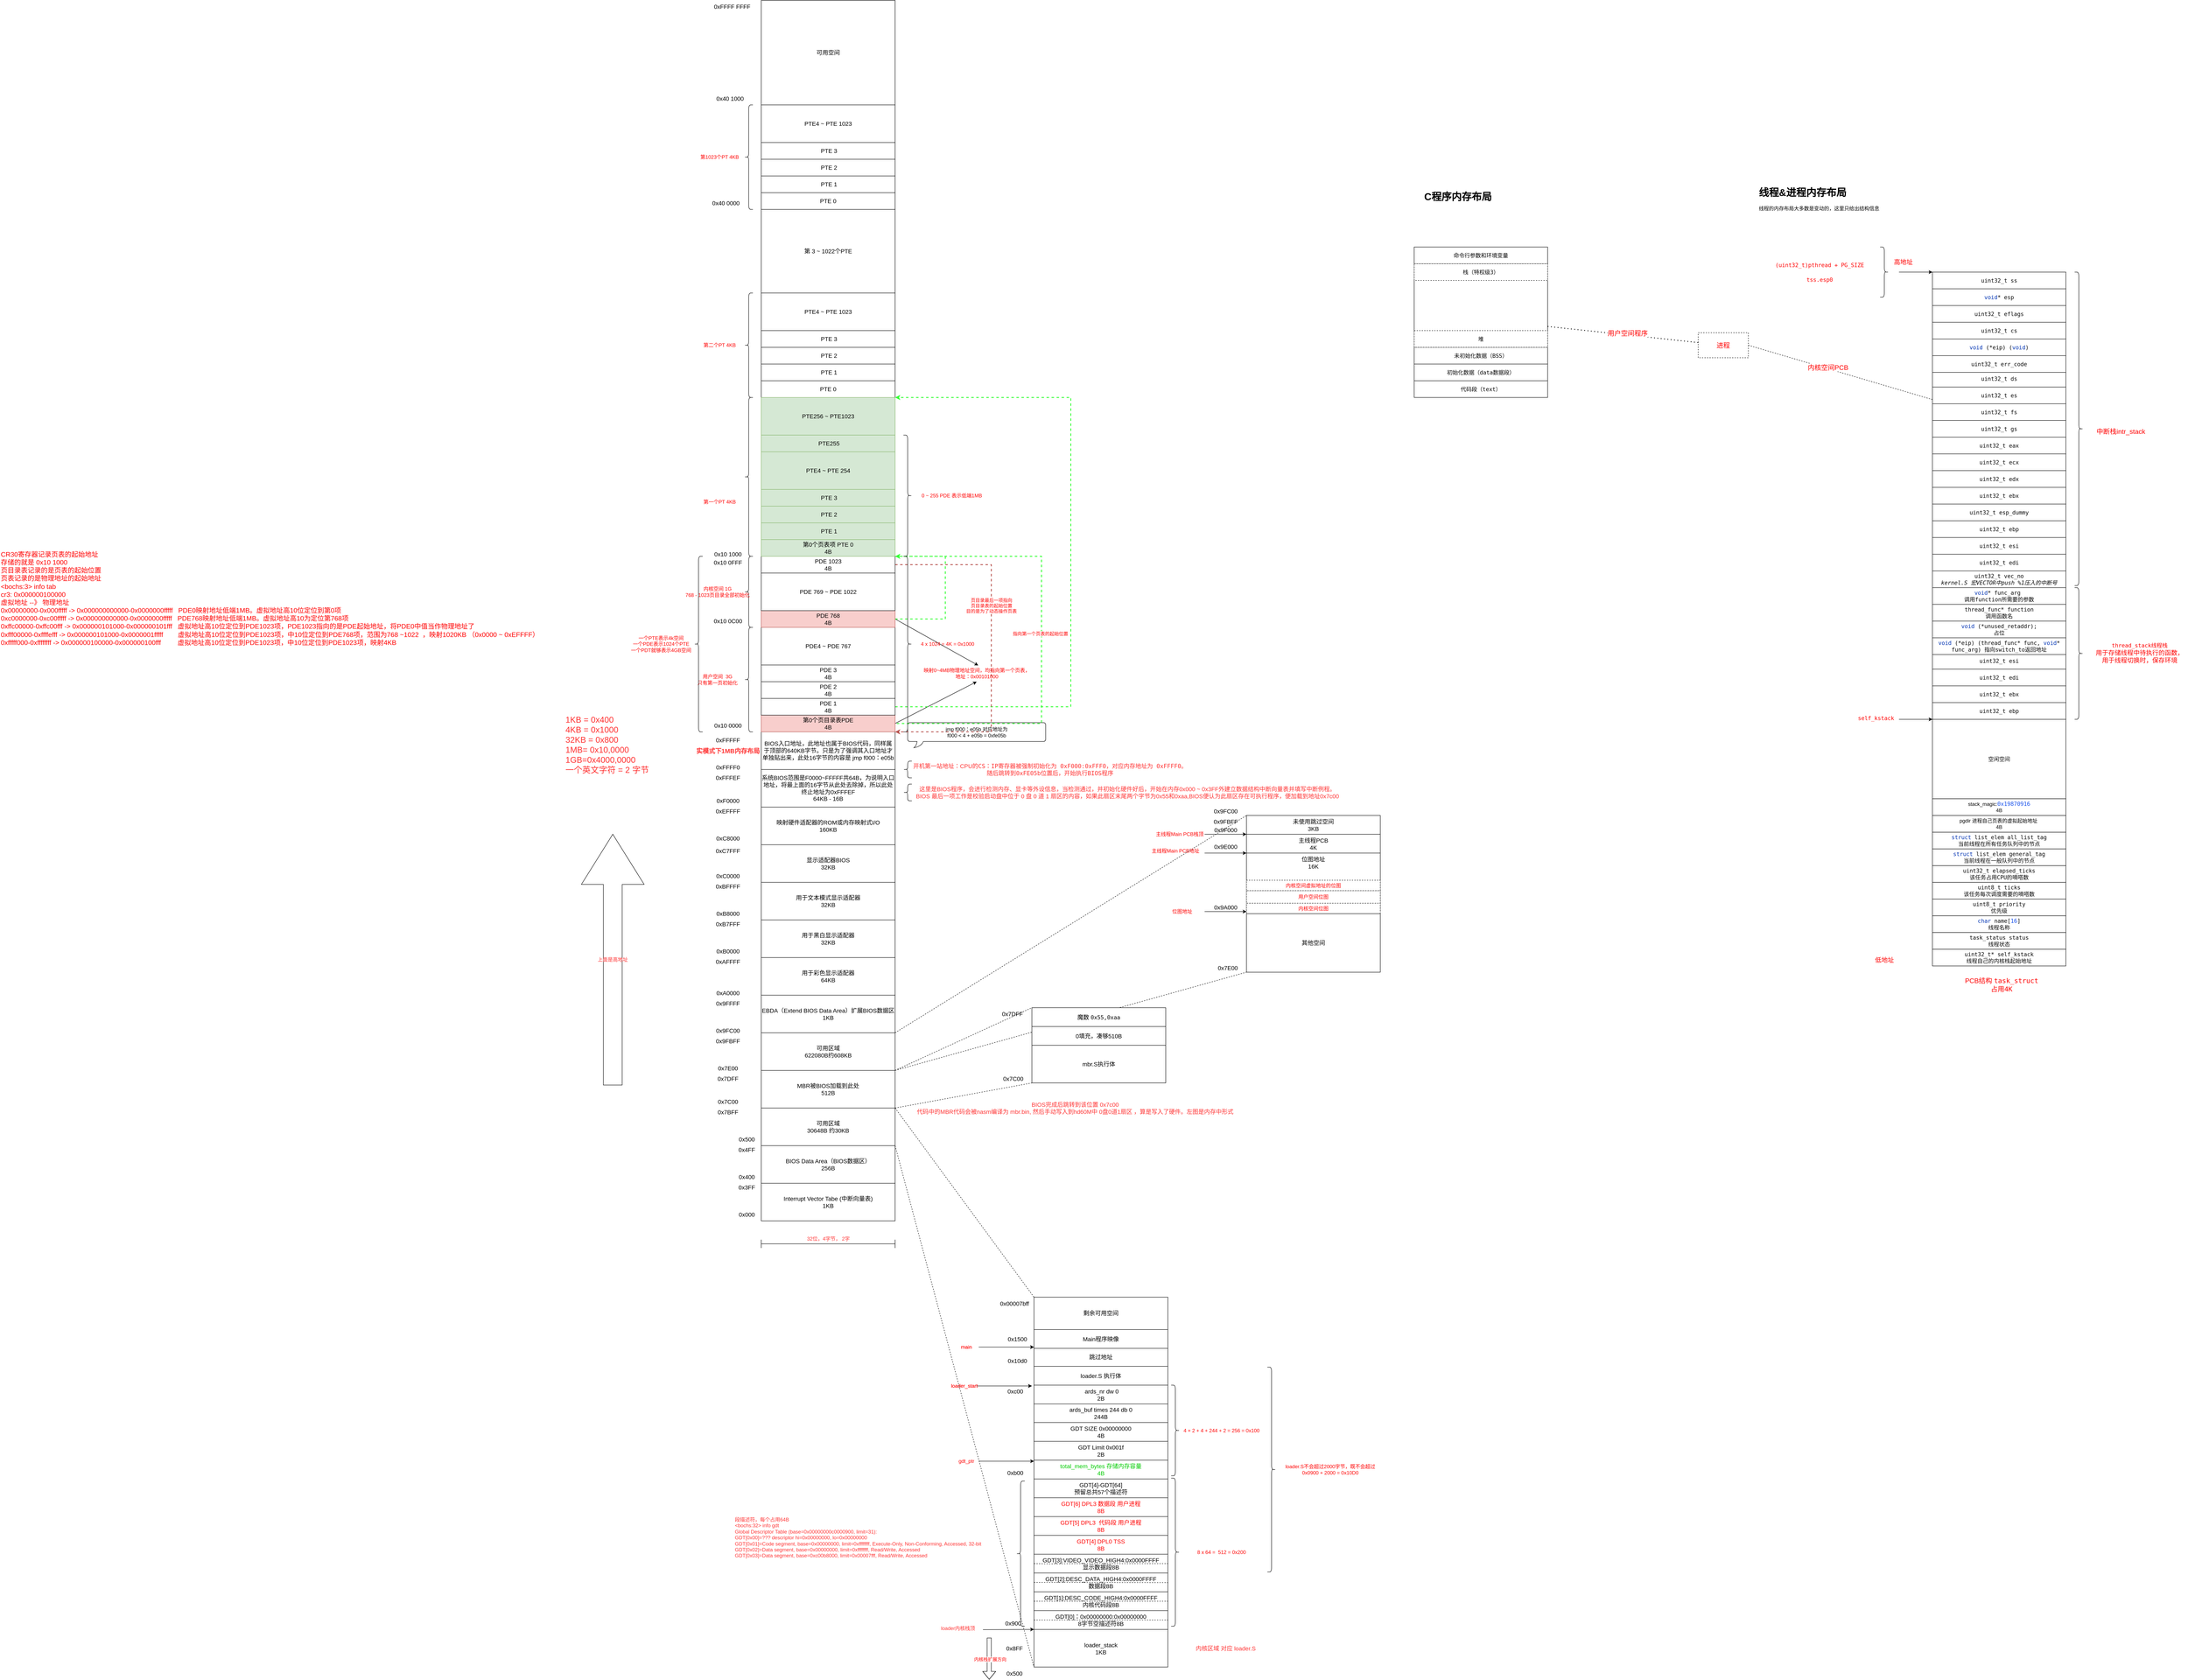 <mxfile version="20.5.3" type="embed"><diagram name="Page-1" id="12NWxGoQr25tVnfTjV8N"><mxGraphModel dx="3204" dy="3258" grid="1" gridSize="10" guides="1" tooltips="1" connect="1" arrows="1" fold="1" page="1" pageScale="1" pageWidth="827" pageHeight="1169" math="0" shadow="0"><root><mxCell id="0"/><mxCell id="1" parent="0"/><mxCell id="1wO0rDWPHwuriIPUTUys-1" value="Interrupt Vector Tabe (中断向量表)&lt;br&gt;1KB" style="rounded=0;whiteSpace=wrap;html=1;fontSize=14;" parent="1" vertex="1"><mxGeometry x="200" y="560" width="320" height="90" as="geometry"/></mxCell><mxCell id="1wO0rDWPHwuriIPUTUys-2" value="0x000" style="text;html=1;align=center;verticalAlign=middle;resizable=0;points=[];autosize=1;strokeColor=none;fillColor=none;fontSize=14;" parent="1" vertex="1"><mxGeometry x="135" y="620" width="60" height="30" as="geometry"/></mxCell><mxCell id="1wO0rDWPHwuriIPUTUys-3" value="BIOS Data Area（BIOS数据区）&lt;br&gt;256B" style="rounded=0;whiteSpace=wrap;html=1;fontSize=14;" parent="1" vertex="1"><mxGeometry x="200" y="470" width="320" height="90" as="geometry"/></mxCell><mxCell id="1wO0rDWPHwuriIPUTUys-4" value="0x400" style="text;html=1;align=center;verticalAlign=middle;resizable=0;points=[];autosize=1;strokeColor=none;fillColor=none;fontSize=14;" parent="1" vertex="1"><mxGeometry x="135" y="530" width="60" height="30" as="geometry"/></mxCell><mxCell id="1wO0rDWPHwuriIPUTUys-5" value="0x3FF" style="text;html=1;align=center;verticalAlign=middle;resizable=0;points=[];autosize=1;strokeColor=none;fillColor=none;fontSize=14;" parent="1" vertex="1"><mxGeometry x="135" y="555" width="60" height="30" as="geometry"/></mxCell><mxCell id="24" style="edgeStyle=none;rounded=0;orthogonalLoop=1;jettySize=auto;html=1;exitX=1;exitY=0;exitDx=0;exitDy=0;entryX=0;entryY=0;entryDx=0;entryDy=0;dashed=1;fontColor=#FF0000;endArrow=none;endFill=0;" parent="1" source="1wO0rDWPHwuriIPUTUys-6" target="23" edge="1"><mxGeometry relative="1" as="geometry"/></mxCell><mxCell id="1wO0rDWPHwuriIPUTUys-6" value="可用区域&lt;br&gt;30648B 约30KB" style="rounded=0;whiteSpace=wrap;html=1;fontSize=14;" parent="1" vertex="1"><mxGeometry x="200" y="380" width="320" height="90" as="geometry"/></mxCell><mxCell id="32" style="edgeStyle=none;rounded=0;orthogonalLoop=1;jettySize=auto;html=1;exitX=1;exitY=1;exitDx=0;exitDy=0;entryX=0;entryY=1;entryDx=0;entryDy=0;dashed=1;fontColor=#FF0000;endArrow=none;endFill=0;" parent="1" source="1wO0rDWPHwuriIPUTUys-7" target="29" edge="1"><mxGeometry relative="1" as="geometry"/></mxCell><mxCell id="1wO0rDWPHwuriIPUTUys-7" value="MBR被BIOS加载到此处&lt;br&gt;512B" style="rounded=0;whiteSpace=wrap;html=1;fontSize=14;" parent="1" vertex="1"><mxGeometry x="200" y="290" width="320" height="90" as="geometry"/></mxCell><mxCell id="173" style="edgeStyle=none;rounded=0;orthogonalLoop=1;jettySize=auto;html=1;exitX=1;exitY=1;exitDx=0;exitDy=0;entryX=0;entryY=1;entryDx=0;entryDy=0;dashed=1;fontColor=#FF0000;endArrow=none;endFill=0;" parent="1" source="1wO0rDWPHwuriIPUTUys-8" target="171" edge="1"><mxGeometry relative="1" as="geometry"/></mxCell><mxCell id="1wO0rDWPHwuriIPUTUys-8" value="可用区域&lt;br&gt;622080B约608KB" style="rounded=0;whiteSpace=wrap;html=1;fontSize=14;" parent="1" vertex="1"><mxGeometry x="200" y="200" width="320" height="90" as="geometry"/></mxCell><mxCell id="172" style="rounded=0;orthogonalLoop=1;jettySize=auto;html=1;exitX=1;exitY=1;exitDx=0;exitDy=0;entryX=0;entryY=0;entryDx=0;entryDy=0;fontColor=#FF0000;dashed=1;endArrow=none;endFill=0;" parent="1" source="1wO0rDWPHwuriIPUTUys-9" target="147" edge="1"><mxGeometry relative="1" as="geometry"/></mxCell><mxCell id="1wO0rDWPHwuriIPUTUys-9" value="EBDA（Extend BIOS Data Area）扩展BIOS数据区&lt;br&gt;1KB" style="rounded=0;whiteSpace=wrap;html=1;fontSize=14;" parent="1" vertex="1"><mxGeometry x="200" y="110" width="320" height="90" as="geometry"/></mxCell><mxCell id="1wO0rDWPHwuriIPUTUys-10" value="用于彩色显示适配器&lt;br&gt;64KB" style="rounded=0;whiteSpace=wrap;html=1;fontSize=14;" parent="1" vertex="1"><mxGeometry x="200" y="20" width="320" height="90" as="geometry"/></mxCell><mxCell id="1wO0rDWPHwuriIPUTUys-11" value="用于黑白显示适配器&lt;br&gt;32KB" style="rounded=0;whiteSpace=wrap;html=1;fontSize=14;" parent="1" vertex="1"><mxGeometry x="200" y="-70" width="320" height="90" as="geometry"/></mxCell><mxCell id="1wO0rDWPHwuriIPUTUys-12" value="用于文本模式显示适配器&lt;br&gt;32KB" style="rounded=0;whiteSpace=wrap;html=1;fontSize=14;" parent="1" vertex="1"><mxGeometry x="200" y="-160" width="320" height="90" as="geometry"/></mxCell><mxCell id="1wO0rDWPHwuriIPUTUys-13" value="显示适配器BIOS&lt;br&gt;32KB" style="rounded=0;whiteSpace=wrap;html=1;fontSize=14;" parent="1" vertex="1"><mxGeometry x="200" y="-250" width="320" height="90" as="geometry"/></mxCell><mxCell id="1wO0rDWPHwuriIPUTUys-14" value="映射硬件适配器的ROM或内存映射式I/O&lt;br&gt;160KB" style="rounded=0;whiteSpace=wrap;html=1;fontSize=14;" parent="1" vertex="1"><mxGeometry x="200" y="-340" width="320" height="90" as="geometry"/></mxCell><mxCell id="1wO0rDWPHwuriIPUTUys-15" value="系统BIOS范围是F0000~FFFFF共64B，为说明入口地址，将最上面的16字节从此处去除掉，所以此处终止地址为0xFFFEF&lt;br&gt;64KB - 16B" style="rounded=0;whiteSpace=wrap;html=1;fontSize=14;" parent="1" vertex="1"><mxGeometry x="200" y="-430" width="320" height="90" as="geometry"/></mxCell><mxCell id="1wO0rDWPHwuriIPUTUys-16" value="BIOS入口地址，此地址也属于BIOS代码，同样属于顶部的640KB字节。只是为了强调其入口地址才单独贴出来，此处16字节的内容是 jmp f000：e05b" style="rounded=0;whiteSpace=wrap;html=1;fontSize=14;" parent="1" vertex="1"><mxGeometry x="200" y="-520" width="320" height="90" as="geometry"/></mxCell><mxCell id="1wO0rDWPHwuriIPUTUys-18" value="0x500" style="text;html=1;align=center;verticalAlign=middle;resizable=0;points=[];autosize=1;strokeColor=none;fillColor=none;fontSize=14;" parent="1" vertex="1"><mxGeometry x="135" y="440" width="60" height="30" as="geometry"/></mxCell><mxCell id="1wO0rDWPHwuriIPUTUys-19" value="0x4FF" style="text;html=1;align=center;verticalAlign=middle;resizable=0;points=[];autosize=1;strokeColor=none;fillColor=none;fontSize=14;" parent="1" vertex="1"><mxGeometry x="135" y="465" width="60" height="30" as="geometry"/></mxCell><mxCell id="1wO0rDWPHwuriIPUTUys-20" value="0x7C00" style="text;html=1;align=center;verticalAlign=middle;resizable=0;points=[];autosize=1;strokeColor=none;fillColor=none;fontSize=14;" parent="1" vertex="1"><mxGeometry x="85" y="350" width="70" height="30" as="geometry"/></mxCell><mxCell id="1wO0rDWPHwuriIPUTUys-21" value="0x7BFF" style="text;html=1;align=center;verticalAlign=middle;resizable=0;points=[];autosize=1;strokeColor=none;fillColor=none;fontSize=14;" parent="1" vertex="1"><mxGeometry x="85" y="375" width="70" height="30" as="geometry"/></mxCell><mxCell id="1wO0rDWPHwuriIPUTUys-22" value="0x9FC00" style="text;html=1;align=center;verticalAlign=middle;resizable=0;points=[];autosize=1;strokeColor=none;fillColor=none;fontSize=14;" parent="1" vertex="1"><mxGeometry x="80" y="180" width="80" height="30" as="geometry"/></mxCell><mxCell id="1wO0rDWPHwuriIPUTUys-23" value="0x9FBFF" style="text;html=1;align=center;verticalAlign=middle;resizable=0;points=[];autosize=1;strokeColor=none;fillColor=none;fontSize=14;" parent="1" vertex="1"><mxGeometry x="80" y="205" width="80" height="30" as="geometry"/></mxCell><mxCell id="1wO0rDWPHwuriIPUTUys-24" value="0xA0000" style="text;html=1;align=center;verticalAlign=middle;resizable=0;points=[];autosize=1;strokeColor=none;fillColor=none;fontSize=14;" parent="1" vertex="1"><mxGeometry x="80" y="90" width="80" height="30" as="geometry"/></mxCell><mxCell id="1wO0rDWPHwuriIPUTUys-25" value="0x9FFFF" style="text;html=1;align=center;verticalAlign=middle;resizable=0;points=[];autosize=1;strokeColor=none;fillColor=none;fontSize=14;" parent="1" vertex="1"><mxGeometry x="80" y="115" width="80" height="30" as="geometry"/></mxCell><mxCell id="1wO0rDWPHwuriIPUTUys-26" value="0xB0000" style="text;html=1;align=center;verticalAlign=middle;resizable=0;points=[];autosize=1;strokeColor=none;fillColor=none;fontSize=14;" parent="1" vertex="1"><mxGeometry x="80" y="-10" width="80" height="30" as="geometry"/></mxCell><mxCell id="1wO0rDWPHwuriIPUTUys-27" value="0xAFFFF" style="text;html=1;align=center;verticalAlign=middle;resizable=0;points=[];autosize=1;strokeColor=none;fillColor=none;fontSize=14;" parent="1" vertex="1"><mxGeometry x="80" y="15" width="80" height="30" as="geometry"/></mxCell><mxCell id="1wO0rDWPHwuriIPUTUys-28" value="0xB8000" style="text;html=1;align=center;verticalAlign=middle;resizable=0;points=[];autosize=1;strokeColor=none;fillColor=none;fontSize=14;" parent="1" vertex="1"><mxGeometry x="80" y="-100" width="80" height="30" as="geometry"/></mxCell><mxCell id="1wO0rDWPHwuriIPUTUys-29" value="0xB7FFF" style="text;html=1;align=center;verticalAlign=middle;resizable=0;points=[];autosize=1;strokeColor=none;fillColor=none;fontSize=14;" parent="1" vertex="1"><mxGeometry x="80" y="-75" width="80" height="30" as="geometry"/></mxCell><mxCell id="1wO0rDWPHwuriIPUTUys-30" value="0xC0000" style="text;html=1;align=center;verticalAlign=middle;resizable=0;points=[];autosize=1;strokeColor=none;fillColor=none;fontSize=14;" parent="1" vertex="1"><mxGeometry x="80" y="-190" width="80" height="30" as="geometry"/></mxCell><mxCell id="1wO0rDWPHwuriIPUTUys-31" value="0xBFFFF" style="text;html=1;align=center;verticalAlign=middle;resizable=0;points=[];autosize=1;strokeColor=none;fillColor=none;fontSize=14;" parent="1" vertex="1"><mxGeometry x="80" y="-165" width="80" height="30" as="geometry"/></mxCell><mxCell id="1wO0rDWPHwuriIPUTUys-36" value="0xF0000" style="text;html=1;align=center;verticalAlign=middle;resizable=0;points=[];autosize=1;strokeColor=none;fillColor=none;fontSize=14;" parent="1" vertex="1"><mxGeometry x="80" y="-370" width="80" height="30" as="geometry"/></mxCell><mxCell id="1wO0rDWPHwuriIPUTUys-37" value="0xEFFFF" style="text;html=1;align=center;verticalAlign=middle;resizable=0;points=[];autosize=1;strokeColor=none;fillColor=none;fontSize=14;" parent="1" vertex="1"><mxGeometry x="80" y="-345" width="80" height="30" as="geometry"/></mxCell><mxCell id="1wO0rDWPHwuriIPUTUys-38" value="0xFFFF0" style="text;html=1;align=center;verticalAlign=middle;resizable=0;points=[];autosize=1;strokeColor=none;fillColor=none;fontSize=14;" parent="1" vertex="1"><mxGeometry x="80" y="-450" width="80" height="30" as="geometry"/></mxCell><mxCell id="1wO0rDWPHwuriIPUTUys-39" value="0xFFFEF" style="text;html=1;align=center;verticalAlign=middle;resizable=0;points=[];autosize=1;strokeColor=none;fillColor=none;fontSize=14;" parent="1" vertex="1"><mxGeometry x="80" y="-425" width="80" height="30" as="geometry"/></mxCell><mxCell id="1wO0rDWPHwuriIPUTUys-41" value="0xFFFFF" style="text;html=1;align=center;verticalAlign=middle;resizable=0;points=[];autosize=1;strokeColor=none;fillColor=none;fontSize=14;" parent="1" vertex="1"><mxGeometry x="80" y="-515" width="80" height="30" as="geometry"/></mxCell><mxCell id="1wO0rDWPHwuriIPUTUys-43" value="0xC7FFF" style="text;html=1;align=center;verticalAlign=middle;resizable=0;points=[];autosize=1;strokeColor=none;fillColor=none;fontSize=14;" parent="1" vertex="1"><mxGeometry x="80" y="-250" width="80" height="30" as="geometry"/></mxCell><mxCell id="1wO0rDWPHwuriIPUTUys-47" value="0x7E00" style="text;html=1;align=center;verticalAlign=middle;resizable=0;points=[];autosize=1;strokeColor=none;fillColor=none;fontSize=14;" parent="1" vertex="1"><mxGeometry x="85" y="270" width="70" height="30" as="geometry"/></mxCell><mxCell id="1wO0rDWPHwuriIPUTUys-48" value="0x7DFF" style="text;html=1;align=center;verticalAlign=middle;resizable=0;points=[];autosize=1;strokeColor=none;fillColor=none;fontSize=14;" parent="1" vertex="1"><mxGeometry x="85" y="295" width="70" height="30" as="geometry"/></mxCell><mxCell id="1wO0rDWPHwuriIPUTUys-49" value="0xC8000" style="text;html=1;align=center;verticalAlign=middle;resizable=0;points=[];autosize=1;strokeColor=none;fillColor=none;fontSize=14;" parent="1" vertex="1"><mxGeometry x="80" y="-280" width="80" height="30" as="geometry"/></mxCell><mxCell id="1wO0rDWPHwuriIPUTUys-50" value="&lt;font color=&quot;#ff3333&quot; style=&quot;font-size: 15px;&quot;&gt;&lt;b&gt;实模式下1MB内存布局&lt;/b&gt;&lt;/font&gt;" style="text;html=1;align=center;verticalAlign=middle;resizable=0;points=[];autosize=1;strokeColor=none;fillColor=none;" parent="1" vertex="1"><mxGeometry x="30" y="-490" width="180" height="30" as="geometry"/></mxCell><mxCell id="1wO0rDWPHwuriIPUTUys-55" value="" style="shape=curlyBracket;whiteSpace=wrap;html=1;rounded=1;labelPosition=left;verticalLabelPosition=middle;align=right;verticalAlign=middle;" parent="1" vertex="1"><mxGeometry x="540" y="-450" width="20" height="40" as="geometry"/></mxCell><mxCell id="1wO0rDWPHwuriIPUTUys-56" value="&lt;font style=&quot;font-size: 14px;&quot;&gt;开机第一站地址：CPU&lt;span style=&quot;border-color: var(--border-color); text-align: left; font-size: 14px; font-family: 宋体, monospace;&quot;&gt;的&lt;/span&gt;&lt;span style=&quot;border-color: var(--border-color); text-align: left; background-color: rgb(255, 255, 255); font-family: &amp;quot;JetBrains Mono&amp;quot;, monospace; font-size: 14px;&quot;&gt;CS&lt;/span&gt;&lt;span style=&quot;border-color: var(--border-color); text-align: left; font-size: 14px; font-family: 宋体, monospace;&quot;&gt;：&lt;/span&gt;&lt;span style=&quot;border-color: var(--border-color); text-align: left; background-color: rgb(255, 255, 255); font-family: &amp;quot;JetBrains Mono&amp;quot;, monospace; font-size: 14px;&quot;&gt;IP&lt;/span&gt;&lt;span style=&quot;border-color: var(--border-color); text-align: left; font-size: 14px; font-family: 宋体, monospace;&quot;&gt;寄存器被强制初始化为&lt;/span&gt;&lt;span style=&quot;border-color: var(--border-color); text-align: left; background-color: rgb(255, 255, 255); font-family: &amp;quot;JetBrains Mono&amp;quot;, monospace; font-size: 14px;&quot;&gt;&amp;nbsp;0xF000:0xFFF0&lt;/span&gt;&lt;span style=&quot;border-color: var(--border-color); text-align: left; font-size: 14px; font-family: 宋体, monospace;&quot;&gt;，对应内存地址为&lt;/span&gt;&lt;span style=&quot;border-color: var(--border-color); text-align: left; background-color: rgb(255, 255, 255); font-family: &amp;quot;JetBrains Mono&amp;quot;, monospace; font-size: 14px;&quot;&gt;&amp;nbsp;0xFFFF0。&lt;br style=&quot;font-size: 14px;&quot;&gt;随后跳转到0xFE05b位置后，开始执行BIOS程序&lt;br style=&quot;font-size: 14px;&quot;&gt;&lt;/span&gt;&lt;/font&gt;" style="text;html=1;align=center;verticalAlign=middle;resizable=0;points=[];autosize=1;strokeColor=none;fillColor=none;fontColor=#FF3333;fontSize=14;" parent="1" vertex="1"><mxGeometry x="560" y="-455" width="660" height="50" as="geometry"/></mxCell><mxCell id="1wO0rDWPHwuriIPUTUys-57" value="jmp f000：e05b 对应地址为&lt;br&gt;f000 &amp;lt; 4 + e05b = 0xfe05b" style="whiteSpace=wrap;html=1;shape=mxgraph.basic.roundRectCallout;dx=30;dy=15;size=5;boundedLbl=1;" parent="1" vertex="1"><mxGeometry x="550" y="-542" width="330" height="60" as="geometry"/></mxCell><mxCell id="1wO0rDWPHwuriIPUTUys-59" value="" style="shape=curlyBracket;whiteSpace=wrap;html=1;rounded=1;labelPosition=left;verticalLabelPosition=middle;align=right;verticalAlign=middle;" parent="1" vertex="1"><mxGeometry x="540" y="-395" width="20" height="40" as="geometry"/></mxCell><mxCell id="1wO0rDWPHwuriIPUTUys-61" value="这里是BIOS程序，会进行检测内存、显卡等外设信息，当检测通过，并初始化硬件好后，开始在内存0x000 ~ 0x3FF外建立数据结构中断向量表并填写中断例程。&lt;br style=&quot;font-size: 14px;&quot;&gt;BIOS 最后一项工作是校验启动盘中位于 0 盘 0 道 1 扇区的内容，如果此扇区末尾两个字节为0x55和0xaa,BIOS便认为此扇区存在可执行程序，便加载到地址0x7c00" style="text;html=1;align=center;verticalAlign=middle;resizable=0;points=[];autosize=1;strokeColor=none;fillColor=none;fontColor=#FF3333;fontSize=14;" parent="1" vertex="1"><mxGeometry x="560" y="-400" width="1030" height="50" as="geometry"/></mxCell><mxCell id="1wO0rDWPHwuriIPUTUys-65" value="&lt;font style=&quot;font-size: 14px;&quot; color=&quot;#ff3333&quot;&gt;BIOS完成后跳转到该位置 0x7c00&lt;br&gt;代码中的MBR代码会被nasm编译为 mbr.bin, 然后手动写入到hd60M中 0盘0道1扇区 ，算是写入了硬件。左图是内存中形式&lt;br&gt;&lt;/font&gt;" style="text;html=1;align=center;verticalAlign=middle;resizable=0;points=[];autosize=1;strokeColor=none;fillColor=none;" parent="1" vertex="1"><mxGeometry x="560" y="355" width="780" height="50" as="geometry"/></mxCell><mxCell id="1wO0rDWPHwuriIPUTUys-66" value="&lt;font color=&quot;#ff3333&quot; style=&quot;font-size: 20px;&quot;&gt;1KB = 0x400 &lt;br&gt;4KB = 0x1000&lt;br&gt;32KB = 0x800&lt;br&gt;1MB= 0x10,0000&lt;br&gt;1GB=0x4000,0000&lt;br&gt;一个英文字符 = 2 字节&lt;br&gt;&lt;/font&gt;" style="text;html=1;align=left;verticalAlign=middle;resizable=0;points=[];autosize=1;strokeColor=none;fillColor=none;" parent="1" vertex="1"><mxGeometry x="-270" y="-570" width="220" height="160" as="geometry"/></mxCell><mxCell id="1wO0rDWPHwuriIPUTUys-67" value="&lt;font color=&quot;#ff3333&quot;&gt;上面是高地址&lt;/font&gt;" style="shape=singleArrow;direction=north;whiteSpace=wrap;html=1;" parent="1" vertex="1"><mxGeometry x="-230" y="-275" width="150" height="600" as="geometry"/></mxCell><mxCell id="1wO0rDWPHwuriIPUTUys-69" value="GDT[0]：0x00000000:0x00000000&lt;br&gt;8字节空描述符8B" style="rounded=0;whiteSpace=wrap;html=1;fontSize=14;" parent="1" vertex="1"><mxGeometry x="852" y="1582.5" width="320" height="45" as="geometry"/></mxCell><mxCell id="1wO0rDWPHwuriIPUTUys-70" value="0x900" style="text;html=1;align=center;verticalAlign=middle;resizable=0;points=[];autosize=1;strokeColor=none;fillColor=none;fontSize=14;" parent="1" vertex="1"><mxGeometry x="772" y="1597.5" width="60" height="30" as="geometry"/></mxCell><mxCell id="1wO0rDWPHwuriIPUTUys-71" value="&lt;font color=&quot;#ff3333&quot;&gt;内核区域 对应 loader.S&lt;/font&gt;" style="text;html=1;align=center;verticalAlign=middle;resizable=0;points=[];autosize=1;strokeColor=none;fillColor=none;fontSize=14;" parent="1" vertex="1"><mxGeometry x="1225" y="1657.5" width="170" height="30" as="geometry"/></mxCell><mxCell id="1wO0rDWPHwuriIPUTUys-73" value="loader_stack&lt;br&gt;1KB" style="rounded=0;whiteSpace=wrap;html=1;fontSize=14;" parent="1" vertex="1"><mxGeometry x="852" y="1627.5" width="320" height="90" as="geometry"/></mxCell><mxCell id="1wO0rDWPHwuriIPUTUys-74" value="loader内核栈顶" style="text;html=1;align=center;verticalAlign=middle;resizable=0;points=[];autosize=1;strokeColor=none;fillColor=none;fontColor=#FF3333;" parent="1" vertex="1"><mxGeometry x="620" y="1610" width="100" height="30" as="geometry"/></mxCell><mxCell id="1wO0rDWPHwuriIPUTUys-75" value="" style="endArrow=classic;html=1;rounded=0;entryX=0;entryY=0;entryDx=0;entryDy=0;" parent="1" target="1wO0rDWPHwuriIPUTUys-73" edge="1"><mxGeometry width="50" height="50" relative="1" as="geometry"><mxPoint x="730" y="1628" as="sourcePoint"/><mxPoint x="745" y="1715" as="targetPoint"/></mxGeometry></mxCell><mxCell id="1wO0rDWPHwuriIPUTUys-78" value="0x500" style="text;html=1;align=center;verticalAlign=middle;resizable=0;points=[];autosize=1;strokeColor=none;fillColor=none;fontSize=14;" parent="1" vertex="1"><mxGeometry x="775" y="1717.5" width="60" height="30" as="geometry"/></mxCell><mxCell id="1wO0rDWPHwuriIPUTUys-80" value="GDT[1]:DESC_CODE_HIGH4:0x0000FFFF&lt;br&gt;内核代码段8B" style="rounded=0;whiteSpace=wrap;html=1;fontSize=14;" parent="1" vertex="1"><mxGeometry x="852" y="1537.5" width="320" height="45" as="geometry"/></mxCell><mxCell id="1wO0rDWPHwuriIPUTUys-81" value="GDT[2]:DESC_DATA_HIGH4:0x0000FFFF&lt;br&gt;数据段8B" style="rounded=0;whiteSpace=wrap;html=1;fontSize=14;" parent="1" vertex="1"><mxGeometry x="852" y="1492.5" width="320" height="45" as="geometry"/></mxCell><mxCell id="1wO0rDWPHwuriIPUTUys-82" value="GDT[3]:VIDEO_VIDEO_HIGH4:0x0000FFFF&lt;br&gt;显示数据段8B" style="rounded=0;whiteSpace=wrap;html=1;fontSize=14;" parent="1" vertex="1"><mxGeometry x="852" y="1447.5" width="320" height="45" as="geometry"/></mxCell><mxCell id="1wO0rDWPHwuriIPUTUys-83" value="" style="shape=crossbar;whiteSpace=wrap;html=1;rounded=1;" parent="1" vertex="1"><mxGeometry x="200" y="695" width="320" height="20" as="geometry"/></mxCell><mxCell id="1wO0rDWPHwuriIPUTUys-84" value="&lt;font color=&quot;#ff3333&quot;&gt;32位，4字节， 2字&lt;/font&gt;" style="text;html=1;align=center;verticalAlign=middle;resizable=0;points=[];autosize=1;strokeColor=none;fillColor=none;" parent="1" vertex="1"><mxGeometry x="295" y="677.5" width="130" height="30" as="geometry"/></mxCell><mxCell id="1wO0rDWPHwuriIPUTUys-86" style="edgeStyle=none;rounded=0;orthogonalLoop=1;jettySize=auto;html=1;exitX=0;exitY=0.5;exitDx=0;exitDy=0;entryX=1;entryY=0.5;entryDx=0;entryDy=0;dashed=1;strokeColor=default;endArrow=none;endFill=0;" parent="1" source="1wO0rDWPHwuriIPUTUys-82" target="1wO0rDWPHwuriIPUTUys-82" edge="1"><mxGeometry relative="1" as="geometry"><Array as="points"><mxPoint x="890" y="1470.5"/><mxPoint x="950" y="1470"/></Array></mxGeometry></mxCell><mxCell id="1wO0rDWPHwuriIPUTUys-87" style="edgeStyle=none;rounded=0;orthogonalLoop=1;jettySize=auto;html=1;exitX=0;exitY=0.5;exitDx=0;exitDy=0;" parent="1" source="1wO0rDWPHwuriIPUTUys-81" target="1wO0rDWPHwuriIPUTUys-81" edge="1"><mxGeometry relative="1" as="geometry"/></mxCell><mxCell id="1wO0rDWPHwuriIPUTUys-88" style="edgeStyle=none;rounded=0;orthogonalLoop=1;jettySize=auto;html=1;exitX=0;exitY=0.5;exitDx=0;exitDy=0;dashed=1;endArrow=none;endFill=0;" parent="1" source="1wO0rDWPHwuriIPUTUys-81" target="1wO0rDWPHwuriIPUTUys-81" edge="1"><mxGeometry relative="1" as="geometry"><Array as="points"><mxPoint x="1165" y="1515.5"/></Array></mxGeometry></mxCell><mxCell id="1wO0rDWPHwuriIPUTUys-89" style="edgeStyle=none;rounded=0;orthogonalLoop=1;jettySize=auto;html=1;exitX=0;exitY=0.5;exitDx=0;exitDy=0;entryX=1;entryY=0.5;entryDx=0;entryDy=0;dashed=1;endArrow=none;endFill=0;" parent="1" source="1wO0rDWPHwuriIPUTUys-80" target="1wO0rDWPHwuriIPUTUys-80" edge="1"><mxGeometry relative="1" as="geometry"/></mxCell><mxCell id="1wO0rDWPHwuriIPUTUys-90" style="edgeStyle=none;rounded=0;orthogonalLoop=1;jettySize=auto;html=1;exitX=0;exitY=0.5;exitDx=0;exitDy=0;" parent="1" source="1wO0rDWPHwuriIPUTUys-69" target="1wO0rDWPHwuriIPUTUys-69" edge="1"><mxGeometry relative="1" as="geometry"/></mxCell><mxCell id="1wO0rDWPHwuriIPUTUys-91" style="edgeStyle=none;rounded=0;orthogonalLoop=1;jettySize=auto;html=1;exitX=0;exitY=0.5;exitDx=0;exitDy=0;" parent="1" source="1wO0rDWPHwuriIPUTUys-69" target="1wO0rDWPHwuriIPUTUys-69" edge="1"><mxGeometry relative="1" as="geometry"/></mxCell><mxCell id="1wO0rDWPHwuriIPUTUys-92" style="rounded=0;orthogonalLoop=1;jettySize=auto;html=1;exitX=0;exitY=0.5;exitDx=0;exitDy=0;dashed=1;endArrow=none;endFill=0;" parent="1" source="1wO0rDWPHwuriIPUTUys-69" target="1wO0rDWPHwuriIPUTUys-69" edge="1"><mxGeometry relative="1" as="geometry"/></mxCell><mxCell id="1wO0rDWPHwuriIPUTUys-93" value="" style="shape=curlyBracket;whiteSpace=wrap;html=1;rounded=1;labelPosition=left;verticalLabelPosition=middle;align=right;verticalAlign=middle;" parent="1" vertex="1"><mxGeometry x="810" y="1272.5" width="20" height="347.5" as="geometry"/></mxCell><mxCell id="1wO0rDWPHwuriIPUTUys-94" value="&lt;div style=&quot;&quot;&gt;&lt;span style=&quot;color: rgb(255, 51, 51); background-color: initial;&quot;&gt;段描述符，每个占用64B&lt;/span&gt;&lt;/div&gt;&lt;font color=&quot;#ff3333&quot;&gt;&lt;div&gt;&amp;lt;bochs:32&amp;gt; info gdt&lt;/div&gt;&lt;div&gt;&lt;div&gt;Global Descriptor Table (base=0x00000000c0000900, limit=31):&lt;/div&gt;&lt;div&gt;GDT[0x00]=??? descriptor hi=0x00000000, lo=0x00000000&lt;/div&gt;&lt;div&gt;GDT[0x01]=Code segment, base=0x00000000, limit=0xffffffff, Execute-Only, Non-Conforming, Accessed, 32-bit&lt;/div&gt;&lt;div&gt;GDT[0x02]=Data segment, base=0x00000000, limit=0xffffffff, Read/Write, Accessed&lt;/div&gt;&lt;div&gt;GDT[0x03]=Data segment, base=0xc00b8000, limit=0x00007fff, Read/Write, Accessed&lt;/div&gt;&lt;/div&gt;&lt;div&gt;&lt;br&gt;&lt;/div&gt;&lt;/font&gt;" style="text;html=1;align=left;verticalAlign=middle;resizable=0;points=[];autosize=1;strokeColor=none;fillColor=none;" parent="1" vertex="1"><mxGeometry x="135" y="1350" width="610" height="130" as="geometry"/></mxCell><mxCell id="1wO0rDWPHwuriIPUTUys-96" value="GDT[4]-GDT[64]&lt;br&gt;预留总共57个描述符" style="rounded=0;whiteSpace=wrap;html=1;fontSize=14;" parent="1" vertex="1"><mxGeometry x="852" y="1267.5" width="320" height="45" as="geometry"/></mxCell><mxCell id="4" style="edgeStyle=none;rounded=0;orthogonalLoop=1;jettySize=auto;html=1;exitX=0;exitY=0.5;exitDx=0;exitDy=0;" parent="1" source="1wO0rDWPHwuriIPUTUys-69" target="1wO0rDWPHwuriIPUTUys-69" edge="1"><mxGeometry relative="1" as="geometry"/></mxCell><mxCell id="5" style="edgeStyle=none;rounded=0;orthogonalLoop=1;jettySize=auto;html=1;exitX=0;exitY=0.5;exitDx=0;exitDy=0;entryX=1;entryY=0.5;entryDx=0;entryDy=0;endArrow=none;endFill=0;dashed=1;" parent="1" source="1wO0rDWPHwuriIPUTUys-69" target="1wO0rDWPHwuriIPUTUys-69" edge="1"><mxGeometry relative="1" as="geometry"/></mxCell><mxCell id="6" value="GDT Limit 0x001f&lt;br&gt;2B" style="rounded=0;whiteSpace=wrap;html=1;fontSize=14;" parent="1" vertex="1"><mxGeometry x="852" y="1177.5" width="320" height="45" as="geometry"/></mxCell><mxCell id="7" value="GDT SIZE 0x00000000&lt;br&gt;4B" style="rounded=0;whiteSpace=wrap;html=1;fontSize=14;" parent="1" vertex="1"><mxGeometry x="852" y="1132.5" width="320" height="45" as="geometry"/></mxCell><mxCell id="8" value="" style="endArrow=classic;html=1;rounded=0;entryX=0;entryY=0;entryDx=0;entryDy=0;" parent="1" edge="1"><mxGeometry width="50" height="50" relative="1" as="geometry"><mxPoint x="720" y="1225" as="sourcePoint"/><mxPoint x="852.0" y="1225" as="targetPoint"/></mxGeometry></mxCell><mxCell id="9" value="gdt_ptr" style="text;html=1;align=center;verticalAlign=middle;resizable=0;points=[];autosize=1;strokeColor=none;fillColor=none;fontColor=#FF0000;" parent="1" vertex="1"><mxGeometry x="660" y="1210" width="60" height="30" as="geometry"/></mxCell><mxCell id="10" value="&lt;font color=&quot;#00cc00&quot;&gt;total_mem_bytes 存储内存容量&lt;br&gt;4B&lt;/font&gt;" style="rounded=0;whiteSpace=wrap;html=1;fontSize=14;" parent="1" vertex="1"><mxGeometry x="852" y="1222.5" width="320" height="45" as="geometry"/></mxCell><mxCell id="26" value="&lt;div&gt;loader.S不会超过2000字节，既不会超过&lt;/div&gt;&lt;div&gt;0x0900 + 2000 = 0x10D0&lt;/div&gt;" style="text;html=1;align=center;verticalAlign=middle;resizable=0;points=[];autosize=1;strokeColor=none;fillColor=none;fontColor=#FF0000;" parent="1" vertex="1"><mxGeometry x="1440" y="1225" width="240" height="40" as="geometry"/></mxCell><mxCell id="27" value="" style="shape=curlyBracket;whiteSpace=wrap;html=1;rounded=1;flipH=1;labelPosition=right;verticalLabelPosition=middle;align=left;verticalAlign=middle;fontColor=#FF0000;" parent="1" vertex="1"><mxGeometry x="1410" y="1000" width="20" height="490" as="geometry"/></mxCell><mxCell id="29" value="mbr.S执行体" style="rounded=0;whiteSpace=wrap;html=1;fontSize=14;" parent="1" vertex="1"><mxGeometry x="847" y="230" width="320" height="90" as="geometry"/></mxCell><mxCell id="30" value="0x7C00" style="text;html=1;align=center;verticalAlign=middle;resizable=0;points=[];autosize=1;strokeColor=none;fillColor=none;fontSize=14;" parent="1" vertex="1"><mxGeometry x="767" y="295" width="70" height="30" as="geometry"/></mxCell><mxCell id="31" value="0填充，凑够510B" style="rounded=0;whiteSpace=wrap;html=1;fontSize=14;" parent="1" vertex="1"><mxGeometry x="847" y="185" width="320" height="45" as="geometry"/></mxCell><mxCell id="33" value="魔数&amp;nbsp;&lt;span style=&quot;background-color: rgb(255, 255, 255); color: rgb(8, 8, 8); font-family: &amp;quot;JetBrains Mono&amp;quot;, monospace; font-size: 9.8pt;&quot;&gt;0x55,0xaa&lt;/span&gt;" style="rounded=0;whiteSpace=wrap;html=1;fontSize=14;" parent="1" vertex="1"><mxGeometry x="847" y="140" width="320" height="45" as="geometry"/></mxCell><mxCell id="35" value="0x7DFF" style="text;html=1;align=center;verticalAlign=middle;resizable=0;points=[];autosize=1;strokeColor=none;fillColor=none;fontSize=14;" parent="1" vertex="1"><mxGeometry x="765" y="140" width="70" height="30" as="geometry"/></mxCell><mxCell id="36" value="" style="edgeStyle=none;rounded=0;orthogonalLoop=1;jettySize=auto;html=1;exitX=1;exitY=1;exitDx=0;exitDy=0;entryX=0;entryY=0;entryDx=0;entryDy=0;dashed=1;fontColor=#FF0000;endArrow=none;endFill=0;" parent="1" source="1wO0rDWPHwuriIPUTUys-8" target="33" edge="1"><mxGeometry relative="1" as="geometry"><mxPoint x="520" y="290" as="sourcePoint"/><mxPoint x="847" y="140" as="targetPoint"/></mxGeometry></mxCell><mxCell id="38" value="ards_buf times 244 db 0&lt;br&gt;244B" style="rounded=0;whiteSpace=wrap;html=1;fontSize=14;" parent="1" vertex="1"><mxGeometry x="852" y="1087.5" width="320" height="45" as="geometry"/></mxCell><mxCell id="39" value="&amp;nbsp;ards_nr dw 0&lt;br&gt;2B" style="rounded=0;whiteSpace=wrap;html=1;fontSize=14;" parent="1" vertex="1"><mxGeometry x="852" y="1043" width="320" height="45" as="geometry"/></mxCell><mxCell id="41" value="" style="group" parent="1" vertex="1" connectable="0"><mxGeometry x="640" y="998" width="532" height="62" as="geometry"/></mxCell><mxCell id="21" value="loader.S 执行体" style="rounded=0;whiteSpace=wrap;html=1;fontSize=14;" parent="41" vertex="1"><mxGeometry x="212" width="320" height="45" as="geometry"/></mxCell><mxCell id="37" value="" style="group" parent="41" vertex="1" connectable="0"><mxGeometry y="32" width="207.0" height="30" as="geometry"/></mxCell><mxCell id="11" value="" style="endArrow=classic;html=1;rounded=0;entryX=0;entryY=0;entryDx=0;entryDy=0;" parent="37" edge="1"><mxGeometry width="50" height="50" relative="1" as="geometry"><mxPoint x="75" y="15" as="sourcePoint"/><mxPoint x="207.0" y="15" as="targetPoint"/></mxGeometry></mxCell><mxCell id="12" value="loader_start" style="text;html=1;align=center;verticalAlign=middle;resizable=0;points=[];autosize=1;strokeColor=none;fillColor=none;fontColor=#FF0000;" parent="37" vertex="1"><mxGeometry width="90" height="30" as="geometry"/></mxCell><mxCell id="130" value="" style="endArrow=classic;html=1;rounded=0;entryX=0;entryY=0;entryDx=0;entryDy=0;" parent="41" edge="1"><mxGeometry width="50" height="50" relative="1" as="geometry"><mxPoint x="80" y="-46" as="sourcePoint"/><mxPoint x="212" y="-46" as="targetPoint"/></mxGeometry></mxCell><mxCell id="131" value="main" style="text;html=1;align=center;verticalAlign=middle;resizable=0;points=[];autosize=1;strokeColor=none;fillColor=none;fontColor=#FF0000;" parent="41" vertex="1"><mxGeometry x="25" y="-61" width="50" height="30" as="geometry"/></mxCell><mxCell id="42" value="" style="group" parent="1" vertex="1" connectable="0"><mxGeometry x="760" y="832.5" width="412" height="77.5" as="geometry"/></mxCell><mxCell id="23" value="剩余可用空间" style="rounded=0;whiteSpace=wrap;html=1;fontSize=14;" parent="42" vertex="1"><mxGeometry x="92" width="320" height="77.5" as="geometry"/></mxCell><mxCell id="28" value="0x00007bff" style="text;html=1;align=center;verticalAlign=middle;resizable=0;points=[];autosize=1;strokeColor=none;fillColor=none;fontSize=14;" parent="42" vertex="1"><mxGeometry width="90" height="30" as="geometry"/></mxCell><mxCell id="43" value="0xc00" style="text;html=1;align=center;verticalAlign=middle;resizable=0;points=[];autosize=1;strokeColor=none;fillColor=none;fontSize=14;" parent="1" vertex="1"><mxGeometry x="777" y="1043" width="60" height="30" as="geometry"/></mxCell><mxCell id="44" value="" style="shape=curlyBracket;whiteSpace=wrap;html=1;rounded=1;flipH=1;labelPosition=right;verticalLabelPosition=middle;align=left;verticalAlign=middle;fontColor=#FF0000;" parent="1" vertex="1"><mxGeometry x="1180" y="1043" width="20" height="217" as="geometry"/></mxCell><mxCell id="45" value="&lt;font color=&quot;#ff0000&quot;&gt;4 + 2 + 4 + 244 + 2 = 256 = 0x100&lt;/font&gt;" style="text;html=1;align=center;verticalAlign=middle;resizable=0;points=[];autosize=1;strokeColor=none;fillColor=none;" parent="1" vertex="1"><mxGeometry x="1200" y="1136.5" width="200" height="30" as="geometry"/></mxCell><mxCell id="46" value="" style="shape=curlyBracket;whiteSpace=wrap;html=1;rounded=1;flipH=1;labelPosition=right;verticalLabelPosition=middle;align=left;verticalAlign=middle;fontColor=#FF0000;" parent="1" vertex="1"><mxGeometry x="1180" y="1265.5" width="20" height="354.5" as="geometry"/></mxCell><mxCell id="1wO0rDWPHwuriIPUTUys-79" value="0x8FF" style="text;html=1;align=center;verticalAlign=middle;resizable=0;points=[];autosize=1;strokeColor=none;fillColor=none;fontSize=14;" parent="1" vertex="1"><mxGeometry x="775" y="1657.5" width="60" height="30" as="geometry"/></mxCell><mxCell id="47" value="" style="edgeStyle=none;rounded=0;orthogonalLoop=1;jettySize=auto;html=1;exitX=1;exitY=1;exitDx=0;exitDy=0;entryX=0;entryY=1;entryDx=0;entryDy=0;dashed=1;fontColor=#FF0000;endArrow=none;endFill=0;" parent="1" source="1wO0rDWPHwuriIPUTUys-6" target="1wO0rDWPHwuriIPUTUys-73" edge="1"><mxGeometry relative="1" as="geometry"><mxPoint x="520" y="470" as="sourcePoint"/><mxPoint x="852" y="1172.5" as="targetPoint"/></mxGeometry></mxCell><mxCell id="50" value="8 x 64 =&amp;nbsp; 512 = 0x200" style="text;html=1;align=center;verticalAlign=middle;resizable=0;points=[];autosize=1;strokeColor=none;fillColor=none;fontColor=#FF0000;" parent="1" vertex="1"><mxGeometry x="1230" y="1427.75" width="140" height="30" as="geometry"/></mxCell><mxCell id="77" style="rounded=0;orthogonalLoop=1;jettySize=auto;html=1;exitX=1;exitY=0.5;exitDx=0;exitDy=0;fontColor=#FF0000;endArrow=classic;endFill=1;" parent="1" source="51" edge="1"><mxGeometry relative="1" as="geometry"><mxPoint x="715" y="-640" as="targetPoint"/></mxGeometry></mxCell><mxCell id="109" style="edgeStyle=orthogonalEdgeStyle;rounded=0;orthogonalLoop=1;jettySize=auto;html=1;exitX=1;exitY=0.5;exitDx=0;exitDy=0;entryX=1;entryY=0;entryDx=0;entryDy=0;dashed=1;fontColor=#FF0000;endArrow=classic;endFill=1;strokeColor=#33FF33;strokeWidth=2;" parent="1" edge="1"><mxGeometry relative="1" as="geometry"><mxPoint x="500" y="-540" as="sourcePoint"/><mxPoint x="500" y="-940" as="targetPoint"/><Array as="points"><mxPoint x="870" y="-540"/><mxPoint x="870" y="-940"/></Array></mxGeometry></mxCell><mxCell id="114" value="指向第一个页表的起始位置" style="edgeLabel;html=1;align=center;verticalAlign=middle;resizable=0;points=[];fontColor=#FF0000;" parent="109" vertex="1" connectable="0"><mxGeometry x="0.026" y="3" relative="1" as="geometry"><mxPoint as="offset"/></mxGeometry></mxCell><mxCell id="51" value="第0个页目录表PDE&lt;br&gt;4B" style="rounded=0;whiteSpace=wrap;html=1;fontSize=14;fillColor=#f8cecc;strokeColor=#b85450;" parent="1" vertex="1"><mxGeometry x="200" y="-560" width="320" height="40" as="geometry"/></mxCell><mxCell id="52" value="0x10 0000" style="text;html=1;align=center;verticalAlign=middle;resizable=0;points=[];autosize=1;strokeColor=none;fillColor=none;fontSize=14;" parent="1" vertex="1"><mxGeometry x="75" y="-550" width="90" height="30" as="geometry"/></mxCell><mxCell id="111" style="edgeStyle=orthogonalEdgeStyle;rounded=0;orthogonalLoop=1;jettySize=auto;html=1;exitX=1;exitY=0.5;exitDx=0;exitDy=0;entryX=1;entryY=1;entryDx=0;entryDy=0;dashed=1;fontColor=#FF0000;endArrow=classic;endFill=1;strokeColor=#33FF33;strokeWidth=2;" parent="1" source="53" target="92" edge="1"><mxGeometry relative="1" as="geometry"><Array as="points"><mxPoint x="940" y="-580"/><mxPoint x="940" y="-1320"/></Array></mxGeometry></mxCell><mxCell id="53" value="PDE 1&lt;br&gt;4B" style="rounded=0;whiteSpace=wrap;html=1;fontSize=14;" parent="1" vertex="1"><mxGeometry x="200" y="-600" width="320" height="40" as="geometry"/></mxCell><mxCell id="54" value="PDE 2&lt;br&gt;4B" style="rounded=0;whiteSpace=wrap;html=1;fontSize=14;" parent="1" vertex="1"><mxGeometry x="200" y="-640" width="320" height="40" as="geometry"/></mxCell><mxCell id="55" value="PDE 3&lt;br&gt;4B" style="rounded=0;whiteSpace=wrap;html=1;fontSize=14;" parent="1" vertex="1"><mxGeometry x="200" y="-680" width="320" height="40" as="geometry"/></mxCell><mxCell id="57" value="PDE4 ~ PDE 767" style="rounded=0;whiteSpace=wrap;html=1;fontSize=14;" parent="1" vertex="1"><mxGeometry x="200" y="-770" width="320" height="90" as="geometry"/></mxCell><mxCell id="60" value="0x10 1000" style="text;html=1;align=center;verticalAlign=middle;resizable=0;points=[];autosize=1;strokeColor=none;fillColor=none;fontSize=14;" parent="1" vertex="1"><mxGeometry x="75" y="-960" width="90" height="30" as="geometry"/></mxCell><mxCell id="76" style="rounded=0;orthogonalLoop=1;jettySize=auto;html=1;exitX=1;exitY=0.5;exitDx=0;exitDy=0;fontColor=#FF0000;entryX=0.513;entryY=0.025;entryDx=0;entryDy=0;entryPerimeter=0;endArrow=classic;endFill=1;" parent="1" source="61" target="75" edge="1"><mxGeometry relative="1" as="geometry"/></mxCell><mxCell id="110" style="edgeStyle=orthogonalEdgeStyle;rounded=0;orthogonalLoop=1;jettySize=auto;html=1;exitX=1;exitY=0.5;exitDx=0;exitDy=0;entryX=1;entryY=1;entryDx=0;entryDy=0;dashed=1;fontColor=#FF0000;endArrow=classic;endFill=1;strokeColor=#33FF33;strokeWidth=2;" parent="1" source="61" target="81" edge="1"><mxGeometry relative="1" as="geometry"><Array as="points"><mxPoint x="640" y="-790"/><mxPoint x="640" y="-940"/></Array></mxGeometry></mxCell><mxCell id="61" value="PDE 768&lt;br&gt;4B" style="rounded=0;whiteSpace=wrap;html=1;fontSize=14;fillColor=#f8cecc;strokeColor=#b85450;" parent="1" vertex="1"><mxGeometry x="200" y="-810" width="320" height="40" as="geometry"/></mxCell><mxCell id="62" value="PDE 769 ~ PDE 1022" style="rounded=0;whiteSpace=wrap;html=1;fontSize=14;" parent="1" vertex="1"><mxGeometry x="200" y="-900" width="320" height="90" as="geometry"/></mxCell><mxCell id="112" style="edgeStyle=orthogonalEdgeStyle;rounded=0;orthogonalLoop=1;jettySize=auto;html=1;exitX=1;exitY=0.5;exitDx=0;exitDy=0;entryX=1;entryY=1;entryDx=0;entryDy=0;dashed=1;strokeColor=#b85450;strokeWidth=2;fontColor=#FF0000;endArrow=classic;endFill=1;fillColor=#f8cecc;" parent="1" source="63" target="51" edge="1"><mxGeometry relative="1" as="geometry"><Array as="points"><mxPoint x="750" y="-920"/><mxPoint x="750" y="-520"/></Array></mxGeometry></mxCell><mxCell id="113" value="页目录最后一项指向&lt;br&gt;页目录表的起始位置&lt;br&gt;目的是为了动态操作页表" style="edgeLabel;html=1;align=center;verticalAlign=middle;resizable=0;points=[];fontColor=#FF0000;" parent="112" vertex="1" connectable="0"><mxGeometry x="-0.24" y="-1" relative="1" as="geometry"><mxPoint x="1" y="1" as="offset"/></mxGeometry></mxCell><mxCell id="63" value="PDE 1023&lt;br&gt;4B" style="rounded=0;whiteSpace=wrap;html=1;fontSize=14;" parent="1" vertex="1"><mxGeometry x="200" y="-940" width="320" height="40" as="geometry"/></mxCell><mxCell id="65" value="" style="group" parent="1" vertex="1" connectable="0"><mxGeometry x="540" y="-940" width="180" height="420" as="geometry"/></mxCell><mxCell id="58" value="" style="shape=curlyBracket;whiteSpace=wrap;html=1;rounded=1;flipH=1;labelPosition=right;verticalLabelPosition=middle;align=left;verticalAlign=middle;fontColor=#FF0000;" parent="65" vertex="1"><mxGeometry width="20" height="420" as="geometry"/></mxCell><mxCell id="59" value="4 x 1024 = 4K = 0x1000" style="text;html=1;align=center;verticalAlign=middle;resizable=0;points=[];autosize=1;strokeColor=none;fillColor=none;fontColor=#FF0000;" parent="65" vertex="1"><mxGeometry x="30" y="195" width="150" height="30" as="geometry"/></mxCell><mxCell id="66" value="" style="shape=curlyBracket;whiteSpace=wrap;html=1;rounded=1;labelPosition=left;verticalLabelPosition=middle;align=right;verticalAlign=middle;fontColor=#FF0000;" parent="1" vertex="1"><mxGeometry x="160" y="-770" width="20" height="250" as="geometry"/></mxCell><mxCell id="67" value="用户空间&amp;nbsp; 3G&lt;br&gt;只有第一页初始化" style="text;html=1;align=center;verticalAlign=middle;resizable=0;points=[];autosize=1;strokeColor=none;fillColor=none;fontColor=#FF0000;" parent="1" vertex="1"><mxGeometry x="35" y="-665" width="120" height="40" as="geometry"/></mxCell><mxCell id="68" value="" style="shape=curlyBracket;whiteSpace=wrap;html=1;rounded=1;labelPosition=left;verticalLabelPosition=middle;align=right;verticalAlign=middle;fontColor=#FF0000;" parent="1" vertex="1"><mxGeometry x="160" y="-940" width="20" height="170" as="geometry"/></mxCell><mxCell id="69" value="内核空间 1G&lt;br&gt;768 - 1023页目录全部初始化" style="text;html=1;align=center;verticalAlign=middle;resizable=0;points=[];autosize=1;strokeColor=none;fillColor=none;fontColor=#FF0000;" parent="1" vertex="1"><mxGeometry x="5" y="-875" width="180" height="40" as="geometry"/></mxCell><mxCell id="70" value="0x10 0C00" style="text;html=1;align=center;verticalAlign=middle;resizable=0;points=[];autosize=1;strokeColor=none;fillColor=none;fontSize=14;" parent="1" vertex="1"><mxGeometry x="75" y="-800" width="90" height="30" as="geometry"/></mxCell><mxCell id="75" value="映射0~4MB物理地址空间，均指向第一个页表，&lt;br&gt;地址：0x00101000" style="text;html=1;align=center;verticalAlign=middle;resizable=0;points=[];autosize=1;strokeColor=none;fillColor=none;fontColor=#FF0000;" parent="1" vertex="1"><mxGeometry x="575" y="-680" width="280" height="40" as="geometry"/></mxCell><mxCell id="78" value="" style="shape=curlyBracket;whiteSpace=wrap;html=1;rounded=1;labelPosition=left;verticalLabelPosition=middle;align=right;verticalAlign=middle;fontColor=#FF0000;" parent="1" vertex="1"><mxGeometry x="40" y="-940" width="20" height="420" as="geometry"/></mxCell><mxCell id="79" value="一个PTE表示4k空间&lt;br&gt;一个PDE表示1024个PTE&lt;br&gt;一个PDT就够表示4GB空间" style="text;html=1;align=center;verticalAlign=middle;resizable=0;points=[];autosize=1;strokeColor=none;fillColor=none;fontColor=#FF0000;" parent="1" vertex="1"><mxGeometry x="-125" y="-760" width="170" height="60" as="geometry"/></mxCell><mxCell id="81" value="第0个页表项 PTE 0&lt;br&gt;4B" style="rounded=0;whiteSpace=wrap;html=1;fontSize=14;fillColor=#d5e8d4;strokeColor=#82b366;" parent="1" vertex="1"><mxGeometry x="200" y="-980" width="320" height="40" as="geometry"/></mxCell><mxCell id="82" value="&amp;nbsp;PTE 1" style="rounded=0;whiteSpace=wrap;html=1;fontSize=14;fillColor=#d5e8d4;strokeColor=#82b366;" parent="1" vertex="1"><mxGeometry x="200" y="-1020" width="320" height="40" as="geometry"/></mxCell><mxCell id="83" value="&amp;nbsp;PTE 2" style="rounded=0;whiteSpace=wrap;html=1;fontSize=14;" parent="1" vertex="1"><mxGeometry x="200" y="-1060" width="320" height="40" as="geometry"/></mxCell><mxCell id="84" value="&amp;nbsp;PTE 3" style="rounded=0;whiteSpace=wrap;html=1;fontSize=14;fillColor=#d5e8d4;strokeColor=#82b366;" parent="1" vertex="1"><mxGeometry x="200" y="-1100" width="320" height="40" as="geometry"/></mxCell><mxCell id="85" value="PTE4 ~ PTE 254" style="rounded=0;whiteSpace=wrap;html=1;fontSize=14;" parent="1" vertex="1"><mxGeometry x="200" y="-1190" width="320" height="90" as="geometry"/></mxCell><mxCell id="86" value="&amp;nbsp;PTE 1" style="rounded=0;whiteSpace=wrap;html=1;fontSize=14;" parent="1" vertex="1"><mxGeometry x="200" y="-1400" width="320" height="40" as="geometry"/></mxCell><mxCell id="87" value="&amp;nbsp;PTE 2" style="rounded=0;whiteSpace=wrap;html=1;fontSize=14;" parent="1" vertex="1"><mxGeometry x="200" y="-1440" width="320" height="40" as="geometry"/></mxCell><mxCell id="88" value="&amp;nbsp;PTE 3" style="rounded=0;whiteSpace=wrap;html=1;fontSize=14;" parent="1" vertex="1"><mxGeometry x="200" y="-1480" width="320" height="40" as="geometry"/></mxCell><mxCell id="89" value="PTE4 ~ PTE 1023" style="rounded=0;whiteSpace=wrap;html=1;fontSize=14;" parent="1" vertex="1"><mxGeometry x="200" y="-1570" width="320" height="90" as="geometry"/></mxCell><mxCell id="90" value="" style="shape=curlyBracket;whiteSpace=wrap;html=1;rounded=1;labelPosition=left;verticalLabelPosition=middle;align=right;verticalAlign=middle;fontColor=#FF0000;" parent="1" vertex="1"><mxGeometry x="160" y="-1320" width="20" height="380" as="geometry"/></mxCell><mxCell id="91" value="" style="shape=curlyBracket;whiteSpace=wrap;html=1;rounded=1;labelPosition=left;verticalLabelPosition=middle;align=right;verticalAlign=middle;fontColor=#FF0000;" parent="1" vertex="1"><mxGeometry x="160" y="-1570" width="20" height="250" as="geometry"/></mxCell><mxCell id="92" value="PTE 0" style="rounded=0;whiteSpace=wrap;html=1;fontSize=14;" parent="1" vertex="1"><mxGeometry x="200" y="-1360" width="320" height="40" as="geometry"/></mxCell><mxCell id="93" value="第一个PT 4KB" style="text;html=1;align=center;verticalAlign=middle;resizable=0;points=[];autosize=1;strokeColor=none;fillColor=none;fontColor=#FF0000;" parent="1" vertex="1"><mxGeometry x="50" y="-1085" width="100" height="30" as="geometry"/></mxCell><mxCell id="94" value="第二个PT 4KB" style="text;html=1;align=center;verticalAlign=middle;resizable=0;points=[];autosize=1;strokeColor=none;fillColor=none;fontColor=#FF0000;" parent="1" vertex="1"><mxGeometry x="50" y="-1460" width="100" height="30" as="geometry"/></mxCell><mxCell id="95" value="第 3 ~ 1022个PTE" style="rounded=0;whiteSpace=wrap;html=1;fontSize=14;" parent="1" vertex="1"><mxGeometry x="200" y="-1770" width="320" height="200" as="geometry"/></mxCell><mxCell id="96" value="&amp;nbsp;PTE 1" style="rounded=0;whiteSpace=wrap;html=1;fontSize=14;" parent="1" vertex="1"><mxGeometry x="200" y="-1850" width="320" height="40" as="geometry"/></mxCell><mxCell id="97" value="&amp;nbsp;PTE 2" style="rounded=0;whiteSpace=wrap;html=1;fontSize=14;" parent="1" vertex="1"><mxGeometry x="200" y="-1890" width="320" height="40" as="geometry"/></mxCell><mxCell id="98" value="&amp;nbsp;PTE 3" style="rounded=0;whiteSpace=wrap;html=1;fontSize=14;" parent="1" vertex="1"><mxGeometry x="200" y="-1930" width="320" height="40" as="geometry"/></mxCell><mxCell id="99" value="PTE4 ~ PTE 1023" style="rounded=0;whiteSpace=wrap;html=1;fontSize=14;" parent="1" vertex="1"><mxGeometry x="200" y="-2020" width="320" height="90" as="geometry"/></mxCell><mxCell id="100" value="" style="shape=curlyBracket;whiteSpace=wrap;html=1;rounded=1;labelPosition=left;verticalLabelPosition=middle;align=right;verticalAlign=middle;fontColor=#FF0000;" parent="1" vertex="1"><mxGeometry x="160" y="-2020" width="20" height="250" as="geometry"/></mxCell><mxCell id="101" value="PTE 0" style="rounded=0;whiteSpace=wrap;html=1;fontSize=14;" parent="1" vertex="1"><mxGeometry x="200" y="-1810" width="320" height="40" as="geometry"/></mxCell><mxCell id="102" value="第1023个PT 4KB" style="text;html=1;align=center;verticalAlign=middle;resizable=0;points=[];autosize=1;strokeColor=none;fillColor=none;fontColor=#FF0000;" parent="1" vertex="1"><mxGeometry x="40" y="-1910" width="120" height="30" as="geometry"/></mxCell><mxCell id="103" value="0x40 1000" style="text;html=1;align=center;verticalAlign=middle;resizable=0;points=[];autosize=1;strokeColor=none;fillColor=none;fontSize=14;" parent="1" vertex="1"><mxGeometry x="80" y="-2050" width="90" height="30" as="geometry"/></mxCell><mxCell id="104" value="0x40 0000" style="text;html=1;align=center;verticalAlign=middle;resizable=0;points=[];autosize=1;strokeColor=none;fillColor=none;fontSize=14;" parent="1" vertex="1"><mxGeometry x="70" y="-1800" width="90" height="30" as="geometry"/></mxCell><mxCell id="106" value="可用空间" style="rounded=0;whiteSpace=wrap;html=1;fontSize=14;" parent="1" vertex="1"><mxGeometry x="200" y="-2270" width="320" height="250" as="geometry"/></mxCell><mxCell id="107" value="0xFFFF FFFF" style="text;html=1;align=center;verticalAlign=middle;resizable=0;points=[];autosize=1;strokeColor=none;fillColor=none;fontSize=14;" parent="1" vertex="1"><mxGeometry x="75" y="-2270" width="110" height="30" as="geometry"/></mxCell><mxCell id="108" value="CR30寄存器记录页表的起始地址&lt;br style=&quot;font-size: 16px;&quot;&gt;存储的就是 0x10 1000&lt;br style=&quot;font-size: 16px;&quot;&gt;页目录表记录的是页表的起始位置&lt;br style=&quot;font-size: 16px;&quot;&gt;页表记录的是物理地址的起始地址&lt;span style=&quot;background-color: initial;&quot;&gt;&amp;nbsp;&lt;/span&gt;&lt;br&gt;&lt;div&gt;&amp;lt;bochs:3&amp;gt; info tab&lt;/div&gt;&lt;div&gt;cr3: 0x000000100000&lt;/div&gt;&lt;div&gt;虚拟地址 --》 物理地址&lt;/div&gt;&lt;div&gt;0x00000000-0x000fffff -&amp;gt; 0x000000000000-0x0000000fffff&amp;nbsp; &amp;nbsp;&lt;span style=&quot;background-color: initial;&quot;&gt;PDE0映射地址低端1MB。虚拟地址高10位定位到第0项&lt;/span&gt;&lt;/div&gt;&lt;div&gt;0xc0000000-0xc00fffff -&amp;gt; 0x000000000000-0x0000000fffff&amp;nbsp; &amp;nbsp;PDE768映射地址低端1MB。虚拟地址高10为定位第768项&lt;/div&gt;&lt;div&gt;0xffc00000-0xffc00fff -&amp;gt; 0x000000101000-0x000000101fff&amp;nbsp; &amp;nbsp;虚拟地址高10位定位到PDE1023项，PDE1023指向的是PDE起始地址，将PDE0中值当作物理地址了&lt;span style=&quot;background-color: initial;&quot;&gt;&amp;nbsp;&lt;/span&gt;&lt;/div&gt;&lt;div&gt;0xfff00000-0xffffefff -&amp;gt; 0x000000101000-0x0000001fffff&amp;nbsp; &amp;nbsp; &amp;nbsp; &amp;nbsp; 虚拟地址高10位&lt;span style=&quot;background-color: initial;&quot;&gt;定位到PDE1023项，中10位定位到PDE768项，范围为768 ~1022&amp;nbsp; ，映射1020KB （0x0000 ~ 0xEFFFF）&lt;/span&gt;&lt;/div&gt;&lt;div&gt;0xfffff000-0xffffffff -&amp;gt; 0x000000100000-0x000000100fff&amp;nbsp; &amp;nbsp; &amp;nbsp; &amp;nbsp; &amp;nbsp;虚拟地址高10位定位到PDE1023项，中10位定位到PDE1023项，映射4KB&lt;/div&gt;&lt;div style=&quot;font-size: 16px;&quot;&gt;&amp;nbsp; &amp;nbsp; &amp;nbsp;&lt;/div&gt;" style="text;html=1;align=left;verticalAlign=middle;resizable=0;points=[];autosize=1;strokeColor=none;fillColor=none;fontColor=#FF0000;fontSize=16;" parent="1" vertex="1"><mxGeometry x="-1620" y="-960" width="1310" height="260" as="geometry"/></mxCell><mxCell id="116" value="&amp;nbsp;PTE255" style="rounded=0;whiteSpace=wrap;html=1;fontSize=14;" parent="1" vertex="1"><mxGeometry x="200" y="-1230" width="320" height="40" as="geometry"/></mxCell><mxCell id="117" value="PTE256 ~ PTE1023" style="rounded=0;whiteSpace=wrap;html=1;fontSize=14;fillColor=#d5e8d4;strokeColor=#82b366;" parent="1" vertex="1"><mxGeometry x="200" y="-1320" width="320" height="90" as="geometry"/></mxCell><mxCell id="118" value="" style="shape=curlyBracket;whiteSpace=wrap;html=1;rounded=1;flipH=1;labelPosition=right;verticalLabelPosition=middle;align=left;verticalAlign=middle;fontColor=#FF0000;" parent="1" vertex="1"><mxGeometry x="540" y="-1230" width="20" height="290" as="geometry"/></mxCell><mxCell id="119" value="0 ~ 255 PDE 表示低端1MB" style="text;html=1;align=center;verticalAlign=middle;resizable=0;points=[];autosize=1;strokeColor=none;fillColor=none;fontColor=#FF0000;" parent="1" vertex="1"><mxGeometry x="570" y="-1100" width="170" height="30" as="geometry"/></mxCell><mxCell id="121" value="&amp;nbsp;PTE255" style="rounded=0;whiteSpace=wrap;html=1;fontSize=14;fillColor=#d5e8d4;strokeColor=#82b366;" parent="1" vertex="1"><mxGeometry x="200" y="-1230" width="320" height="40" as="geometry"/></mxCell><mxCell id="122" value="PTE4 ~ PTE 254" style="rounded=0;whiteSpace=wrap;html=1;fontSize=14;fillColor=#d5e8d4;strokeColor=#82b366;" parent="1" vertex="1"><mxGeometry x="200" y="-1190" width="320" height="90" as="geometry"/></mxCell><mxCell id="123" value="&amp;nbsp;PTE 2" style="rounded=0;whiteSpace=wrap;html=1;fontSize=14;fillColor=#d5e8d4;strokeColor=#82b366;" parent="1" vertex="1"><mxGeometry x="200" y="-1060" width="320" height="40" as="geometry"/></mxCell><mxCell id="124" value="0x10 0FFF" style="text;html=1;align=center;verticalAlign=middle;resizable=0;points=[];autosize=1;strokeColor=none;fillColor=none;fontSize=14;" parent="1" vertex="1"><mxGeometry x="75" y="-940" width="90" height="30" as="geometry"/></mxCell><mxCell id="125" value="Main程序映像" style="rounded=0;whiteSpace=wrap;html=1;fontSize=14;" parent="1" vertex="1"><mxGeometry x="852" y="910" width="320" height="45" as="geometry"/></mxCell><mxCell id="132" value="0x1500" style="text;html=1;align=center;verticalAlign=middle;resizable=0;points=[];autosize=1;strokeColor=none;fillColor=none;fontSize=14;" parent="1" vertex="1"><mxGeometry x="777" y="917.5" width="70" height="30" as="geometry"/></mxCell><mxCell id="133" value="跳过地址" style="rounded=0;whiteSpace=wrap;html=1;fontSize=14;" parent="1" vertex="1"><mxGeometry x="852" y="953" width="320" height="45" as="geometry"/></mxCell><mxCell id="134" value="Main程序映像" style="rounded=0;whiteSpace=wrap;html=1;fontSize=14;" parent="1" vertex="1"><mxGeometry x="852" y="910" width="320" height="45" as="geometry"/></mxCell><mxCell id="136" value="" style="group" parent="1" vertex="1" connectable="0"><mxGeometry x="640" y="998" width="532" height="62" as="geometry"/></mxCell><mxCell id="137" value="loader.S 执行体" style="rounded=0;whiteSpace=wrap;html=1;fontSize=14;" parent="136" vertex="1"><mxGeometry x="212" width="320" height="45" as="geometry"/></mxCell><mxCell id="138" value="" style="group" parent="136" vertex="1" connectable="0"><mxGeometry y="32" width="207.0" height="30" as="geometry"/></mxCell><mxCell id="139" value="" style="endArrow=classic;html=1;rounded=0;entryX=0;entryY=0;entryDx=0;entryDy=0;" parent="138" edge="1"><mxGeometry width="50" height="50" relative="1" as="geometry"><mxPoint x="75" y="15" as="sourcePoint"/><mxPoint x="207.0" y="15" as="targetPoint"/></mxGeometry></mxCell><mxCell id="140" value="loader_start" style="text;html=1;align=center;verticalAlign=middle;resizable=0;points=[];autosize=1;strokeColor=none;fillColor=none;fontColor=#FF0000;" parent="138" vertex="1"><mxGeometry width="90" height="30" as="geometry"/></mxCell><mxCell id="141" value="" style="endArrow=classic;html=1;rounded=0;entryX=0;entryY=0;entryDx=0;entryDy=0;" parent="136" edge="1"><mxGeometry width="50" height="50" relative="1" as="geometry"><mxPoint x="80" y="-46" as="sourcePoint"/><mxPoint x="212" y="-46" as="targetPoint"/></mxGeometry></mxCell><mxCell id="142" value="main" style="text;html=1;align=center;verticalAlign=middle;resizable=0;points=[];autosize=1;strokeColor=none;fillColor=none;fontColor=#FF0000;" parent="136" vertex="1"><mxGeometry x="25" y="-61" width="50" height="30" as="geometry"/></mxCell><mxCell id="143" value="0x10d0" style="text;html=1;align=center;verticalAlign=middle;resizable=0;points=[];autosize=1;strokeColor=none;fillColor=none;fontSize=14;" parent="1" vertex="1"><mxGeometry x="777" y="970" width="70" height="30" as="geometry"/></mxCell><mxCell id="144" value="" style="shape=flexArrow;endArrow=classic;html=1;rounded=0;" parent="1" edge="1"><mxGeometry width="50" height="50" relative="1" as="geometry"><mxPoint x="745" y="1647.5" as="sourcePoint"/><mxPoint x="745" y="1747.5" as="targetPoint"/><Array as="points"><mxPoint x="745" y="1677.5"/></Array></mxGeometry></mxCell><mxCell id="145" value="内核栈扩展方向" style="edgeLabel;html=1;align=center;verticalAlign=middle;resizable=0;points=[];fontColor=#FF0000;" parent="144" vertex="1" connectable="0"><mxGeometry x="0.027" y="2" relative="1" as="geometry"><mxPoint as="offset"/></mxGeometry></mxCell><mxCell id="146" value="0xb00" style="text;html=1;align=center;verticalAlign=middle;resizable=0;points=[];autosize=1;strokeColor=none;fillColor=none;fontSize=14;" parent="1" vertex="1"><mxGeometry x="777" y="1237.5" width="60" height="30" as="geometry"/></mxCell><mxCell id="147" value="未使用跳过空间&lt;br&gt;3KB" style="rounded=0;whiteSpace=wrap;html=1;fontSize=14;" parent="1" vertex="1"><mxGeometry x="1360" y="-320" width="320" height="45" as="geometry"/></mxCell><mxCell id="148" value="主线程PCB&lt;br&gt;4K" style="rounded=0;whiteSpace=wrap;html=1;fontSize=14;" parent="1" vertex="1"><mxGeometry x="1360" y="-275" width="320" height="45" as="geometry"/></mxCell><mxCell id="149" value="0x9FC00" style="text;html=1;align=center;verticalAlign=middle;resizable=0;points=[];autosize=1;strokeColor=none;fillColor=none;fontSize=14;" parent="1" vertex="1"><mxGeometry x="1270" y="-345" width="80" height="30" as="geometry"/></mxCell><mxCell id="150" value="0x9FBFF" style="text;html=1;align=center;verticalAlign=middle;resizable=0;points=[];autosize=1;strokeColor=none;fillColor=none;fontSize=14;" parent="1" vertex="1"><mxGeometry x="1270" y="-320" width="80" height="30" as="geometry"/></mxCell><mxCell id="152" value="0x9F000" style="text;html=1;align=center;verticalAlign=middle;resizable=0;points=[];autosize=1;strokeColor=none;fillColor=none;fontSize=14;" parent="1" vertex="1"><mxGeometry x="1270" y="-300" width="80" height="30" as="geometry"/></mxCell><mxCell id="153" value="" style="endArrow=classic;html=1;rounded=0;entryX=0;entryY=0;entryDx=0;entryDy=0;" parent="1" target="148" edge="1"><mxGeometry width="50" height="50" relative="1" as="geometry"><mxPoint x="1260" y="-275" as="sourcePoint"/><mxPoint x="1290" y="-290" as="targetPoint"/></mxGeometry></mxCell><mxCell id="154" value="主线程Main PCB栈顶" style="text;html=1;align=center;verticalAlign=middle;resizable=0;points=[];autosize=1;fontColor=#FF0000;" parent="1" vertex="1"><mxGeometry x="1130" y="-290" width="140" height="30" as="geometry"/></mxCell><mxCell id="156" value="主线程Main PCB地址" style="text;html=1;align=center;verticalAlign=middle;resizable=0;points=[];autosize=1;fontColor=#FF0000;" parent="1" vertex="1"><mxGeometry x="1120" y="-250" width="140" height="30" as="geometry"/></mxCell><mxCell id="157" value="" style="endArrow=classic;html=1;rounded=0;entryX=0;entryY=0;entryDx=0;entryDy=0;" parent="1" edge="1"><mxGeometry width="50" height="50" relative="1" as="geometry"><mxPoint x="1260" y="-230" as="sourcePoint"/><mxPoint x="1360" y="-230" as="targetPoint"/><Array as="points"/></mxGeometry></mxCell><mxCell id="158" value="0x9E000" style="text;html=1;align=center;verticalAlign=middle;resizable=0;points=[];autosize=1;strokeColor=none;fillColor=none;fontSize=14;" parent="1" vertex="1"><mxGeometry x="1270" y="-260" width="80" height="30" as="geometry"/></mxCell><mxCell id="159" value="位图地址&lt;br&gt;16K" style="rounded=0;whiteSpace=wrap;html=1;fontSize=14;verticalAlign=top;" parent="1" vertex="1"><mxGeometry x="1360" y="-230" width="320" height="140" as="geometry"/></mxCell><mxCell id="161" value="位图地址" style="text;html=1;align=center;verticalAlign=middle;resizable=0;points=[];autosize=1;fontColor=#FF0000;" parent="1" vertex="1"><mxGeometry x="1171" y="-105" width="70" height="30" as="geometry"/></mxCell><mxCell id="162" value="" style="endArrow=classic;html=1;rounded=0;entryX=0;entryY=0;entryDx=0;entryDy=0;" parent="1" edge="1"><mxGeometry width="50" height="50" relative="1" as="geometry"><mxPoint x="1260" y="-90" as="sourcePoint"/><mxPoint x="1360" y="-90" as="targetPoint"/><Array as="points"><mxPoint x="1310" y="-90"/></Array></mxGeometry></mxCell><mxCell id="163" value="0x9A000" style="text;html=1;align=center;verticalAlign=middle;resizable=0;points=[];autosize=1;strokeColor=none;fillColor=none;fontSize=14;" parent="1" vertex="1"><mxGeometry x="1270" y="-115" width="80" height="30" as="geometry"/></mxCell><mxCell id="165" value="内核空间位图" style="rounded=0;whiteSpace=wrap;html=1;fontColor=#FF0000;dashed=1;" parent="1" vertex="1"><mxGeometry x="1360" y="-110" width="320" height="25" as="geometry"/></mxCell><mxCell id="169" value="用户空间位图" style="rounded=0;whiteSpace=wrap;html=1;fontColor=#FF0000;dashed=1;" parent="1" vertex="1"><mxGeometry x="1360" y="-140" width="320" height="30" as="geometry"/></mxCell><mxCell id="170" value="内核空间虚拟地址的位图" style="rounded=0;whiteSpace=wrap;html=1;fontColor=#FF0000;dashed=1;" parent="1" vertex="1"><mxGeometry x="1360" y="-165" width="320" height="25" as="geometry"/></mxCell><mxCell id="171" value="其他空间" style="rounded=0;whiteSpace=wrap;html=1;fontSize=14;verticalAlign=middle;align=center;" parent="1" vertex="1"><mxGeometry x="1360" y="-85" width="320" height="140" as="geometry"/></mxCell><mxCell id="174" value="0x7E00" style="text;html=1;align=center;verticalAlign=middle;resizable=0;points=[];autosize=1;strokeColor=none;fillColor=none;fontSize=14;" parent="1" vertex="1"><mxGeometry x="1280" y="30" width="70" height="30" as="geometry"/></mxCell><mxCell id="175" value="&lt;h1&gt;线程&amp;amp;进程内存布局&lt;/h1&gt;&lt;p&gt;线程的内存布局大多数是变动的，这里只给出结构信息&lt;/p&gt;" style="text;html=1;strokeColor=none;fillColor=none;spacing=5;spacingTop=-20;whiteSpace=wrap;overflow=hidden;rounded=0;" parent="1" vertex="1"><mxGeometry x="2580" y="-1830" width="300" height="140" as="geometry"/></mxCell><mxCell id="176" value="stack_magic:&lt;span style=&quot;color: rgb(23, 80, 235); background-color: rgb(255, 255, 255); font-family: &amp;quot;JetBrains Mono&amp;quot;, monospace; font-size: 9.8pt;&quot;&gt;0x19870916&lt;/span&gt;&lt;br&gt;4B" style="rounded=0;whiteSpace=wrap;html=1;" parent="1" vertex="1"><mxGeometry x="3000" y="-359.88" width="319" height="40" as="geometry"/></mxCell><mxCell id="177" value="&lt;font style=&quot;font-size: 16px;&quot;&gt;PCB结构&amp;nbsp;&lt;span style=&quot;background-color: rgb(255, 255, 255); font-family: &amp;quot;JetBrains Mono&amp;quot;, monospace;&quot;&gt;task_struct&lt;br&gt;占用4K&lt;br&gt;&lt;/span&gt;&lt;/font&gt;" style="text;html=1;align=center;verticalAlign=middle;resizable=0;points=[];autosize=1;strokeColor=none;fillColor=none;fontColor=#FF0000;fontSize=15;" parent="1" vertex="1"><mxGeometry x="3070" y="60" width="190" height="50" as="geometry"/></mxCell><mxCell id="178" value="pgdir 进程自己页表的虚拟起始地址&amp;nbsp;&lt;br&gt;4B" style="rounded=0;whiteSpace=wrap;html=1;" parent="1" vertex="1"><mxGeometry x="3000" y="-319.88" width="319" height="40" as="geometry"/></mxCell><mxCell id="179" value="&lt;div style=&quot;background-color: rgb(255, 255, 255); color: rgb(8, 8, 8); font-family: &amp;quot;JetBrains Mono&amp;quot;, monospace; font-size: 9.8pt;&quot;&gt;&lt;span style=&quot;color:#0033b3;&quot;&gt;struct &lt;/span&gt;list_elem all_list_tag&lt;/div&gt;&lt;div style=&quot;background-color: rgb(255, 255, 255); color: rgb(8, 8, 8); font-family: &amp;quot;JetBrains Mono&amp;quot;, monospace; font-size: 9.8pt;&quot;&gt;当前线程在所有任务队列中的节点&lt;/div&gt;" style="rounded=0;whiteSpace=wrap;html=1;" parent="1" vertex="1"><mxGeometry x="3000" y="-279.88" width="319" height="40" as="geometry"/></mxCell><mxCell id="180" value="&lt;div style=&quot;background-color: rgb(255, 255, 255); color: rgb(8, 8, 8); font-family: &amp;quot;JetBrains Mono&amp;quot;, monospace; font-size: 9.8pt;&quot;&gt;&lt;span style=&quot;color:#0033b3;&quot;&gt;struct &lt;/span&gt;list_elem general_tag&lt;/div&gt;&lt;div style=&quot;background-color: rgb(255, 255, 255); color: rgb(8, 8, 8); font-family: &amp;quot;JetBrains Mono&amp;quot;, monospace; font-size: 9.8pt;&quot;&gt;当前线程在一般队列中的节点&lt;/div&gt;" style="rounded=0;whiteSpace=wrap;html=1;" parent="1" vertex="1"><mxGeometry x="3000" y="-239.88" width="319" height="40" as="geometry"/></mxCell><mxCell id="181" value="&lt;div style=&quot;background-color: rgb(255, 255, 255); color: rgb(8, 8, 8); font-family: &amp;quot;JetBrains Mono&amp;quot;, monospace; font-size: 9.8pt;&quot;&gt;uint32_t elapsed_ticks&lt;/div&gt;&lt;div style=&quot;background-color: rgb(255, 255, 255); color: rgb(8, 8, 8); font-family: &amp;quot;JetBrains Mono&amp;quot;, monospace; font-size: 9.8pt;&quot;&gt;该任务占用CPU的嘀嗒数&lt;/div&gt;" style="rounded=0;whiteSpace=wrap;html=1;" parent="1" vertex="1"><mxGeometry x="3000" y="-199.88" width="319" height="40" as="geometry"/></mxCell><mxCell id="182" value="&lt;div style=&quot;background-color: rgb(255, 255, 255); color: rgb(8, 8, 8); font-family: &amp;quot;JetBrains Mono&amp;quot;, monospace; font-size: 9.8pt;&quot;&gt;uint8_t ticks&lt;/div&gt;&lt;div style=&quot;background-color: rgb(255, 255, 255); color: rgb(8, 8, 8); font-family: &amp;quot;JetBrains Mono&amp;quot;, monospace; font-size: 9.8pt;&quot;&gt;该任务每次调度需要的嘀嗒数&lt;/div&gt;" style="rounded=0;whiteSpace=wrap;html=1;" parent="1" vertex="1"><mxGeometry x="3000" y="-159.88" width="319" height="40" as="geometry"/></mxCell><mxCell id="183" value="&lt;div style=&quot;background-color: rgb(255, 255, 255); color: rgb(8, 8, 8); font-family: &amp;quot;JetBrains Mono&amp;quot;, monospace; font-size: 9.8pt;&quot;&gt;uint8_t priority&lt;/div&gt;&lt;div style=&quot;background-color: rgb(255, 255, 255); color: rgb(8, 8, 8); font-family: &amp;quot;JetBrains Mono&amp;quot;, monospace; font-size: 9.8pt;&quot;&gt;优先级&lt;/div&gt;" style="rounded=0;whiteSpace=wrap;html=1;" parent="1" vertex="1"><mxGeometry x="3000" y="-119.88" width="319" height="40" as="geometry"/></mxCell><mxCell id="184" value="&lt;div style=&quot;background-color: rgb(255, 255, 255); color: rgb(8, 8, 8); font-family: &amp;quot;JetBrains Mono&amp;quot;, monospace; font-size: 9.8pt;&quot;&gt;&lt;span style=&quot;color:#0033b3;&quot;&gt;char &lt;/span&gt;name[&lt;span style=&quot;color:#1750eb;&quot;&gt;16&lt;/span&gt;]&lt;/div&gt;&lt;div style=&quot;background-color: rgb(255, 255, 255); color: rgb(8, 8, 8); font-family: &amp;quot;JetBrains Mono&amp;quot;, monospace; font-size: 9.8pt;&quot;&gt;线程名称&lt;/div&gt;" style="rounded=0;whiteSpace=wrap;html=1;" parent="1" vertex="1"><mxGeometry x="3000" y="-79.88" width="319" height="40" as="geometry"/></mxCell><mxCell id="185" value="&lt;div style=&quot;background-color: rgb(255, 255, 255); color: rgb(8, 8, 8); font-family: &amp;quot;JetBrains Mono&amp;quot;, monospace; font-size: 9.8pt;&quot;&gt;&lt;div style=&quot;font-size: 9.8pt;&quot;&gt;task_status status&lt;/div&gt;&lt;div style=&quot;font-size: 9.8pt;&quot;&gt;线程状态&lt;/div&gt;&lt;/div&gt;" style="rounded=0;whiteSpace=wrap;html=1;" parent="1" vertex="1"><mxGeometry x="3000" y="-39.88" width="319" height="40" as="geometry"/></mxCell><mxCell id="187" value="&lt;div style=&quot;background-color: rgb(255, 255, 255); color: rgb(8, 8, 8); font-family: &amp;quot;JetBrains Mono&amp;quot;, monospace; font-size: 9.8pt;&quot;&gt;&lt;div style=&quot;font-size: 9.8pt;&quot;&gt;uint32_t* self_kstack&lt;/div&gt;&lt;div style=&quot;font-size: 9.8pt;&quot;&gt;&lt;span style=&quot;font-size: 9.8pt;&quot;&gt;线程自己的内核栈起始地址&lt;/span&gt;&lt;/div&gt;&lt;/div&gt;" style="rounded=0;whiteSpace=wrap;html=1;" parent="1" vertex="1"><mxGeometry x="3000" y="0.12" width="319" height="40" as="geometry"/></mxCell><mxCell id="188" value="&lt;div style=&quot;background-color: rgb(255, 255, 255); color: rgb(8, 8, 8); font-family: &amp;quot;JetBrains Mono&amp;quot;, monospace; font-size: 9.8pt;&quot;&gt;&lt;div style=&quot;font-size: 9.8pt;&quot;&gt;&lt;div style=&quot;font-size: 9.8pt;&quot;&gt;uint32_t ebp&lt;/div&gt;&lt;/div&gt;&lt;/div&gt;" style="rounded=0;whiteSpace=wrap;html=1;" parent="1" vertex="1"><mxGeometry x="3000" y="-590" width="319" height="40" as="geometry"/></mxCell><mxCell id="189" value="&lt;div style=&quot;background-color: rgb(255, 255, 255); color: rgb(8, 8, 8); font-family: &amp;quot;JetBrains Mono&amp;quot;, monospace; font-size: 9.8pt;&quot;&gt;&lt;div style=&quot;font-size: 9.8pt;&quot;&gt;&lt;div style=&quot;font-size: 9.8pt;&quot;&gt;uint32_t ebx&lt;/div&gt;&lt;/div&gt;&lt;/div&gt;" style="rounded=0;whiteSpace=wrap;html=1;" parent="1" vertex="1"><mxGeometry x="3000" y="-630" width="319" height="40" as="geometry"/></mxCell><mxCell id="190" value="&lt;div style=&quot;background-color: rgb(255, 255, 255); color: rgb(8, 8, 8); font-family: &amp;quot;JetBrains Mono&amp;quot;, monospace; font-size: 9.8pt;&quot;&gt;&lt;div style=&quot;font-size: 9.8pt;&quot;&gt;&lt;div style=&quot;font-size: 9.8pt;&quot;&gt;uint32_t edi&lt;/div&gt;&lt;/div&gt;&lt;/div&gt;" style="rounded=0;whiteSpace=wrap;html=1;" parent="1" vertex="1"><mxGeometry x="3000" y="-670" width="319" height="40" as="geometry"/></mxCell><mxCell id="191" value="&lt;div style=&quot;background-color: rgb(255, 255, 255); color: rgb(8, 8, 8); font-family: &amp;quot;JetBrains Mono&amp;quot;, monospace; font-size: 9.8pt;&quot;&gt;&lt;div style=&quot;font-size: 9.8pt;&quot;&gt;&lt;div style=&quot;font-size: 9.8pt;&quot;&gt;uint32_t esi&lt;/div&gt;&lt;/div&gt;&lt;/div&gt;" style="rounded=0;whiteSpace=wrap;html=1;" parent="1" vertex="1"><mxGeometry x="3000" y="-710" width="319" height="40" as="geometry"/></mxCell><mxCell id="192" value="&lt;div style=&quot;background-color: rgb(255, 255, 255); color: rgb(8, 8, 8); font-family: &amp;quot;JetBrains Mono&amp;quot;, monospace; font-size: 9.8pt;&quot;&gt;&lt;div style=&quot;font-size: 9.8pt;&quot;&gt;&lt;div style=&quot;font-size: 9.8pt;&quot;&gt;&lt;span style=&quot;color:#0033b3;&quot;&gt;void &lt;/span&gt;(*eip) (thread_func* func, &lt;span style=&quot;color:#0033b3;&quot;&gt;void&lt;/span&gt;* func_arg) 指向switch_to返回地址&lt;/div&gt;&lt;/div&gt;&lt;/div&gt;" style="rounded=0;whiteSpace=wrap;html=1;" parent="1" vertex="1"><mxGeometry x="3000" y="-745" width="319" height="40" as="geometry"/></mxCell><mxCell id="193" value="&lt;div style=&quot;background-color: rgb(255, 255, 255); color: rgb(8, 8, 8); font-family: &amp;quot;JetBrains Mono&amp;quot;, monospace; font-size: 9.8pt;&quot;&gt;&lt;div style=&quot;font-size: 9.8pt;&quot;&gt;&lt;div style=&quot;font-size: 9.8pt;&quot;&gt;&lt;span style=&quot;color:#0033b3;&quot;&gt;void &lt;/span&gt;(*unused_retaddr);&lt;/div&gt;&lt;div style=&quot;font-size: 9.8pt;&quot;&gt;占位&lt;/div&gt;&lt;/div&gt;&lt;/div&gt;" style="rounded=0;whiteSpace=wrap;html=1;" parent="1" vertex="1"><mxGeometry x="3000" y="-785" width="319" height="40" as="geometry"/></mxCell><mxCell id="194" value="&lt;div style=&quot;background-color: rgb(255, 255, 255); color: rgb(8, 8, 8); font-family: &amp;quot;JetBrains Mono&amp;quot;, monospace; font-size: 9.8pt;&quot;&gt;&lt;div style=&quot;font-size: 9.8pt;&quot;&gt;&lt;div style=&quot;font-size: 9.8pt;&quot;&gt;thread_func* function&lt;/div&gt;&lt;div style=&quot;font-size: 9.8pt;&quot;&gt;调用函数名&lt;/div&gt;&lt;/div&gt;&lt;/div&gt;" style="rounded=0;whiteSpace=wrap;html=1;" parent="1" vertex="1"><mxGeometry x="3000" y="-825" width="319" height="40" as="geometry"/></mxCell><mxCell id="195" value="&lt;div style=&quot;background-color: rgb(255, 255, 255); color: rgb(8, 8, 8); font-family: &amp;quot;JetBrains Mono&amp;quot;, monospace; font-size: 9.8pt;&quot;&gt;&lt;div style=&quot;font-size: 9.8pt;&quot;&gt;&lt;div style=&quot;font-size: 9.8pt;&quot;&gt;&lt;span style=&quot;color:#0033b3;&quot;&gt;void&lt;/span&gt;* func_arg&amp;nbsp;&lt;/div&gt;&lt;div style=&quot;font-size: 9.8pt;&quot;&gt;调用function所需要的参数&lt;/div&gt;&lt;/div&gt;&lt;/div&gt;" style="rounded=0;whiteSpace=wrap;html=1;" parent="1" vertex="1"><mxGeometry x="3000" y="-865" width="319" height="40" as="geometry"/></mxCell><mxCell id="201" value="高地址" style="text;html=1;align=center;verticalAlign=middle;resizable=0;points=[];autosize=1;strokeColor=none;fillColor=none;fontColor=#FF0000;fontSize=15;" parent="1" vertex="1"><mxGeometry x="2895" y="-1660" width="70" height="30" as="geometry"/></mxCell><mxCell id="202" value="低地址" style="text;html=1;align=center;verticalAlign=middle;resizable=0;points=[];autosize=1;strokeColor=none;fillColor=none;fontColor=#FF0000;fontSize=15;" parent="1" vertex="1"><mxGeometry x="2850" y="10.12" width="70" height="30" as="geometry"/></mxCell><mxCell id="203" value="&lt;span style=&quot;font-family: &amp;quot;JetBrains Mono&amp;quot;, monospace; font-size: 13.067px; background-color: rgb(255, 255, 255);&quot;&gt;thread_stack线程栈&lt;/span&gt;&lt;br&gt;用于存储线程中待执行的函数，&lt;br&gt;用于线程切换时，保存环境" style="text;html=1;align=center;verticalAlign=middle;resizable=0;points=[];autosize=1;strokeColor=none;fillColor=none;fontSize=15;fontColor=#FF0000;" parent="1" vertex="1"><mxGeometry x="3380" y="-745" width="230" height="70" as="geometry"/></mxCell><mxCell id="204" value="&lt;font color=&quot;#ff0000&quot;&gt;GDT[4] DPL0 TSS&lt;br&gt;8B&lt;/font&gt;" style="rounded=0;whiteSpace=wrap;html=1;fontSize=14;" vertex="1" parent="1"><mxGeometry x="852" y="1402.5" width="320" height="45" as="geometry"/></mxCell><mxCell id="205" value="&lt;font color=&quot;#ff0000&quot;&gt;GDT[6] DPL3 数据段 用户进程&lt;br&gt;8B&lt;/font&gt;" style="rounded=0;whiteSpace=wrap;html=1;fontSize=14;" vertex="1" parent="1"><mxGeometry x="852" y="1312.5" width="320" height="45" as="geometry"/></mxCell><mxCell id="206" value="&lt;font color=&quot;#ff0000&quot;&gt;GDT[5] DPL3&amp;nbsp; 代码段 用户进程&lt;br&gt;8B&lt;/font&gt;" style="rounded=0;whiteSpace=wrap;html=1;fontSize=14;" vertex="1" parent="1"><mxGeometry x="852" y="1357.5" width="320" height="45" as="geometry"/></mxCell><mxCell id="207" value="&lt;div style=&quot;background-color: rgb(255, 255, 255); font-family: &amp;quot;JetBrains Mono&amp;quot;, monospace; font-size: 9.8pt;&quot;&gt;&lt;br&gt;&lt;/div&gt;" style="text;html=1;align=center;verticalAlign=middle;resizable=0;points=[];autosize=1;strokeColor=none;fillColor=none;fontSize=16;fontColor=#FF0000;" vertex="1" parent="1"><mxGeometry x="3149.5" y="-530" width="20" height="30" as="geometry"/></mxCell><mxCell id="208" value="&lt;div style=&quot;background-color: rgb(255, 255, 255); font-family: &amp;quot;JetBrains Mono&amp;quot;, monospace; font-size: 9.8pt;&quot;&gt;&lt;div style=&quot;font-size: 9.8pt;&quot;&gt;&lt;div style=&quot;font-size: 9.8pt;&quot;&gt;&lt;div style=&quot;font-size: 9.8pt;&quot;&gt;&lt;div style=&quot;color: rgb(8, 8, 8); font-size: 9.8pt;&quot;&gt;uint32_t vec_no&lt;/div&gt;&lt;/div&gt;&lt;div style=&quot;font-size: 9.8pt;&quot;&gt;&lt;font color=&quot;#080808&quot;&gt;&lt;span style=&quot;font-style: italic;&quot;&gt;kernel.S &lt;/span&gt;&lt;span style=&quot;font-style: italic; font-family: 宋体, monospace;&quot;&gt;宏&lt;/span&gt;&lt;span style=&quot;font-style: italic;&quot;&gt;VECTOR&lt;/span&gt;&lt;span style=&quot;font-style: italic; font-family: 宋体, monospace;&quot;&gt;中&lt;/span&gt;&lt;span style=&quot;font-style: italic;&quot;&gt;push %1&lt;/span&gt;&lt;span style=&quot;font-style: italic; font-family: 宋体, monospace;&quot;&gt;压入的中断号&lt;/span&gt;&lt;/font&gt;&lt;/div&gt;&lt;/div&gt;&lt;/div&gt;&lt;/div&gt;" style="rounded=0;whiteSpace=wrap;html=1;" vertex="1" parent="1"><mxGeometry x="3000" y="-905" width="319" height="40" as="geometry"/></mxCell><mxCell id="209" value="" style="shape=curlyBracket;whiteSpace=wrap;html=1;rounded=1;flipH=1;labelPosition=right;verticalLabelPosition=middle;align=left;verticalAlign=middle;fontSize=16;fontColor=#FF0000;" vertex="1" parent="1"><mxGeometry x="3340" y="-865" width="20" height="315" as="geometry"/></mxCell><mxCell id="210" value="&lt;div style=&quot;background-color: rgb(255, 255, 255); color: rgb(8, 8, 8); font-family: &amp;quot;JetBrains Mono&amp;quot;, monospace; font-size: 9.8pt;&quot;&gt;&lt;div style=&quot;font-size: 9.8pt;&quot;&gt;&lt;div style=&quot;font-size: 9.8pt;&quot;&gt;uint32_t edi&lt;/div&gt;&lt;/div&gt;&lt;/div&gt;" style="rounded=0;whiteSpace=wrap;html=1;" vertex="1" parent="1"><mxGeometry x="3000" y="-945" width="319" height="40" as="geometry"/></mxCell><mxCell id="211" value="&lt;div style=&quot;background-color: rgb(255, 255, 255); color: rgb(8, 8, 8); font-family: &amp;quot;JetBrains Mono&amp;quot;, monospace; font-size: 9.8pt;&quot;&gt;&lt;div style=&quot;font-size: 9.8pt;&quot;&gt;&lt;div style=&quot;font-size: 9.8pt;&quot;&gt;uint32_t esi&lt;/div&gt;&lt;/div&gt;&lt;/div&gt;" style="rounded=0;whiteSpace=wrap;html=1;" vertex="1" parent="1"><mxGeometry x="3000" y="-985" width="319" height="40" as="geometry"/></mxCell><mxCell id="212" value="&lt;div style=&quot;background-color: rgb(255, 255, 255); color: rgb(8, 8, 8); font-family: &amp;quot;JetBrains Mono&amp;quot;, monospace; font-size: 9.8pt;&quot;&gt;&lt;div style=&quot;font-size: 9.8pt;&quot;&gt;&lt;div style=&quot;font-size: 9.8pt;&quot;&gt;uint32_t ebp&lt;/div&gt;&lt;/div&gt;&lt;/div&gt;" style="rounded=0;whiteSpace=wrap;html=1;" vertex="1" parent="1"><mxGeometry x="3000" y="-1025" width="319" height="40" as="geometry"/></mxCell><mxCell id="213" value="&lt;div style=&quot;background-color: rgb(255, 255, 255); color: rgb(8, 8, 8); font-family: &amp;quot;JetBrains Mono&amp;quot;, monospace; font-size: 9.8pt;&quot;&gt;&lt;div style=&quot;font-size: 9.8pt;&quot;&gt;&lt;div style=&quot;font-size: 9.8pt;&quot;&gt;uint32_t&amp;nbsp;&lt;span style=&quot;font-size: 9.8pt;&quot;&gt;esp_dummy&lt;/span&gt;&lt;/div&gt;&lt;/div&gt;&lt;/div&gt;" style="rounded=0;whiteSpace=wrap;html=1;" vertex="1" parent="1"><mxGeometry x="3000" y="-1065" width="319" height="40" as="geometry"/></mxCell><mxCell id="214" value="&lt;div style=&quot;background-color: rgb(255, 255, 255); color: rgb(8, 8, 8); font-family: &amp;quot;JetBrains Mono&amp;quot;, monospace; font-size: 9.8pt;&quot;&gt;&lt;div style=&quot;font-size: 9.8pt;&quot;&gt;&lt;div style=&quot;font-size: 9.8pt;&quot;&gt;uint32_t ebx&lt;/div&gt;&lt;/div&gt;&lt;/div&gt;" style="rounded=0;whiteSpace=wrap;html=1;" vertex="1" parent="1"><mxGeometry x="3000" y="-1105" width="319" height="40" as="geometry"/></mxCell><mxCell id="215" value="&lt;div style=&quot;background-color: rgb(255, 255, 255); color: rgb(8, 8, 8); font-family: &amp;quot;JetBrains Mono&amp;quot;, monospace; font-size: 9.8pt;&quot;&gt;&lt;div style=&quot;font-size: 9.8pt;&quot;&gt;&lt;div style=&quot;font-size: 9.8pt;&quot;&gt;uint32_t edx&lt;/div&gt;&lt;/div&gt;&lt;/div&gt;" style="rounded=0;whiteSpace=wrap;html=1;" vertex="1" parent="1"><mxGeometry x="3000" y="-1145" width="319" height="40" as="geometry"/></mxCell><mxCell id="216" value="&lt;div style=&quot;background-color: rgb(255, 255, 255); color: rgb(8, 8, 8); font-family: &amp;quot;JetBrains Mono&amp;quot;, monospace; font-size: 9.8pt;&quot;&gt;&lt;div style=&quot;font-size: 9.8pt;&quot;&gt;&lt;div style=&quot;font-size: 9.8pt;&quot;&gt;uint32_t ecx&lt;/div&gt;&lt;/div&gt;&lt;/div&gt;" style="rounded=0;whiteSpace=wrap;html=1;" vertex="1" parent="1"><mxGeometry x="3000" y="-1185" width="319" height="40" as="geometry"/></mxCell><mxCell id="217" value="&lt;div style=&quot;background-color: rgb(255, 255, 255); color: rgb(8, 8, 8); font-family: &amp;quot;JetBrains Mono&amp;quot;, monospace; font-size: 9.8pt;&quot;&gt;&lt;div style=&quot;font-size: 9.8pt;&quot;&gt;&lt;div style=&quot;font-size: 9.8pt;&quot;&gt;uint32_t eax&lt;/div&gt;&lt;/div&gt;&lt;/div&gt;" style="rounded=0;whiteSpace=wrap;html=1;" vertex="1" parent="1"><mxGeometry x="3000" y="-1225" width="319" height="40" as="geometry"/></mxCell><mxCell id="218" value="&lt;div style=&quot;background-color: rgb(255, 255, 255); color: rgb(8, 8, 8); font-family: &amp;quot;JetBrains Mono&amp;quot;, monospace; font-size: 9.8pt;&quot;&gt;&lt;div style=&quot;font-size: 9.8pt;&quot;&gt;&lt;div style=&quot;font-size: 9.8pt;&quot;&gt;uint32_t gs&lt;/div&gt;&lt;/div&gt;&lt;/div&gt;" style="rounded=0;whiteSpace=wrap;html=1;" vertex="1" parent="1"><mxGeometry x="3000" y="-1265" width="319" height="40" as="geometry"/></mxCell><mxCell id="219" value="&lt;div style=&quot;background-color: rgb(255, 255, 255); color: rgb(8, 8, 8); font-family: &amp;quot;JetBrains Mono&amp;quot;, monospace; font-size: 9.8pt;&quot;&gt;&lt;div style=&quot;font-size: 9.8pt;&quot;&gt;&lt;div style=&quot;font-size: 9.8pt;&quot;&gt;uint32_t fs&lt;/div&gt;&lt;/div&gt;&lt;/div&gt;" style="rounded=0;whiteSpace=wrap;html=1;" vertex="1" parent="1"><mxGeometry x="3000" y="-1305" width="319" height="40" as="geometry"/></mxCell><mxCell id="252" style="rounded=0;orthogonalLoop=1;jettySize=auto;html=1;exitX=0;exitY=0.75;exitDx=0;exitDy=0;entryX=1;entryY=0.5;entryDx=0;entryDy=0;fontSize=16;fontColor=#FF0000;dashed=1;endArrow=none;endFill=0;" edge="1" parent="1" source="220" target="251"><mxGeometry relative="1" as="geometry"/></mxCell><mxCell id="254" value="内核空间PCB" style="edgeLabel;html=1;align=center;verticalAlign=middle;resizable=0;points=[];fontSize=16;fontColor=#FF0000;" vertex="1" connectable="0" parent="252"><mxGeometry x="0.142" y="-3" relative="1" as="geometry"><mxPoint as="offset"/></mxGeometry></mxCell><mxCell id="220" value="&lt;div style=&quot;background-color: rgb(255, 255, 255); color: rgb(8, 8, 8); font-family: &amp;quot;JetBrains Mono&amp;quot;, monospace; font-size: 9.8pt;&quot;&gt;&lt;div style=&quot;font-size: 9.8pt;&quot;&gt;&lt;div style=&quot;font-size: 9.8pt;&quot;&gt;uint32_t es&lt;/div&gt;&lt;/div&gt;&lt;/div&gt;" style="rounded=0;whiteSpace=wrap;html=1;" vertex="1" parent="1"><mxGeometry x="3000" y="-1345" width="319" height="40" as="geometry"/></mxCell><mxCell id="221" value="&lt;div style=&quot;background-color: rgb(255, 255, 255); color: rgb(8, 8, 8); font-family: &amp;quot;JetBrains Mono&amp;quot;, monospace; font-size: 9.8pt;&quot;&gt;&lt;div style=&quot;font-size: 9.8pt;&quot;&gt;&lt;div style=&quot;font-size: 9.8pt;&quot;&gt;uint32_t ds&lt;/div&gt;&lt;/div&gt;&lt;/div&gt;" style="rounded=0;whiteSpace=wrap;html=1;" vertex="1" parent="1"><mxGeometry x="3000" y="-1385" width="319" height="40" as="geometry"/></mxCell><mxCell id="222" value="&lt;div style=&quot;background-color: rgb(255, 255, 255); color: rgb(8, 8, 8); font-family: &amp;quot;JetBrains Mono&amp;quot;, monospace; font-size: 9.8pt;&quot;&gt;&lt;div style=&quot;font-size: 9.8pt;&quot;&gt;&lt;div style=&quot;font-size: 9.8pt;&quot;&gt;uint32_t err_code&lt;/div&gt;&lt;/div&gt;&lt;/div&gt;" style="rounded=0;whiteSpace=wrap;html=1;" vertex="1" parent="1"><mxGeometry x="3000" y="-1420" width="319" height="40" as="geometry"/></mxCell><mxCell id="223" value="&lt;div style=&quot;background-color: rgb(255, 255, 255); color: rgb(8, 8, 8); font-family: &amp;quot;JetBrains Mono&amp;quot;, monospace; font-size: 9.8pt;&quot;&gt;&lt;div style=&quot;font-size: 9.8pt;&quot;&gt;&lt;div style=&quot;font-size: 9.8pt;&quot;&gt;&lt;div style=&quot;font-size: 9.8pt;&quot;&gt;&lt;span style=&quot;color:#0033b3;&quot;&gt;void &lt;/span&gt;(*eip) (&lt;span style=&quot;color:#0033b3;&quot;&gt;void&lt;/span&gt;)&lt;/div&gt;&lt;/div&gt;&lt;/div&gt;&lt;/div&gt;" style="rounded=0;whiteSpace=wrap;html=1;" vertex="1" parent="1"><mxGeometry x="3000" y="-1460" width="319" height="40" as="geometry"/></mxCell><mxCell id="224" value="&lt;div style=&quot;background-color: rgb(255, 255, 255); color: rgb(8, 8, 8); font-family: &amp;quot;JetBrains Mono&amp;quot;, monospace; font-size: 9.8pt;&quot;&gt;&lt;div style=&quot;font-size: 9.8pt;&quot;&gt;&lt;div style=&quot;font-size: 9.8pt;&quot;&gt;uint32_t cs&lt;/div&gt;&lt;/div&gt;&lt;/div&gt;" style="rounded=0;whiteSpace=wrap;html=1;" vertex="1" parent="1"><mxGeometry x="3000" y="-1500" width="319" height="40" as="geometry"/></mxCell><mxCell id="225" value="&lt;div style=&quot;background-color: rgb(255, 255, 255); color: rgb(8, 8, 8); font-family: &amp;quot;JetBrains Mono&amp;quot;, monospace; font-size: 9.8pt;&quot;&gt;&lt;div style=&quot;font-size: 9.8pt;&quot;&gt;&lt;div style=&quot;font-size: 9.8pt;&quot;&gt;uint32_t eflags&lt;/div&gt;&lt;/div&gt;&lt;/div&gt;" style="rounded=0;whiteSpace=wrap;html=1;" vertex="1" parent="1"><mxGeometry x="3000" y="-1540" width="319" height="40" as="geometry"/></mxCell><mxCell id="226" value="&lt;div style=&quot;background-color: rgb(255, 255, 255); color: rgb(8, 8, 8); font-family: &amp;quot;JetBrains Mono&amp;quot;, monospace; font-size: 9.8pt;&quot;&gt;&lt;div style=&quot;font-size: 9.8pt;&quot;&gt;&lt;div style=&quot;font-size: 9.8pt;&quot;&gt;&lt;div style=&quot;font-size: 9.8pt;&quot;&gt;&lt;span style=&quot;color:#0033b3;&quot;&gt;void&lt;/span&gt;* esp&lt;/div&gt;&lt;/div&gt;&lt;/div&gt;&lt;/div&gt;" style="rounded=0;whiteSpace=wrap;html=1;" vertex="1" parent="1"><mxGeometry x="3000" y="-1580" width="319" height="40" as="geometry"/></mxCell><mxCell id="227" value="&lt;div style=&quot;background-color: rgb(255, 255, 255); color: rgb(8, 8, 8); font-family: &amp;quot;JetBrains Mono&amp;quot;, monospace; font-size: 9.8pt;&quot;&gt;&lt;div style=&quot;font-size: 9.8pt;&quot;&gt;&lt;div style=&quot;font-size: 9.8pt;&quot;&gt;uint32_t ss&lt;/div&gt;&lt;/div&gt;&lt;/div&gt;" style="rounded=0;whiteSpace=wrap;html=1;" vertex="1" parent="1"><mxGeometry x="3000" y="-1620" width="319" height="40" as="geometry"/></mxCell><mxCell id="228" value="" style="shape=curlyBracket;whiteSpace=wrap;html=1;rounded=1;flipH=1;labelPosition=right;verticalLabelPosition=middle;align=left;verticalAlign=middle;fontSize=16;fontColor=#080808;" vertex="1" parent="1"><mxGeometry x="3340" y="-1620" width="20" height="750" as="geometry"/></mxCell><mxCell id="229" value="&lt;font color=&quot;#ff0000&quot;&gt;中断栈intr_stack&lt;br&gt;&lt;/font&gt;" style="text;html=1;align=center;verticalAlign=middle;resizable=0;points=[];autosize=1;strokeColor=none;fillColor=none;fontSize=16;fontColor=#080808;" vertex="1" parent="1"><mxGeometry x="3380" y="-1254" width="140" height="30" as="geometry"/></mxCell><mxCell id="230" value="" style="endArrow=classic;html=1;rounded=0;fontSize=16;fontColor=#FF0000;entryX=0;entryY=1;entryDx=0;entryDy=0;" edge="1" parent="1" target="188"><mxGeometry width="50" height="50" relative="1" as="geometry"><mxPoint x="2920" y="-550" as="sourcePoint"/><mxPoint x="2960" y="-560" as="targetPoint"/></mxGeometry></mxCell><mxCell id="231" value="&lt;span style=&quot;font-family: &amp;quot;JetBrains Mono&amp;quot;, monospace; font-size: 13.067px; font-style: normal; font-variant-ligatures: normal; font-variant-caps: normal; font-weight: 400; letter-spacing: normal; orphans: 2; text-align: center; text-indent: 0px; text-transform: none; widows: 2; word-spacing: 0px; -webkit-text-stroke-width: 0px; background-color: rgb(255, 255, 255); text-decoration-thickness: initial; text-decoration-style: initial; text-decoration-color: initial; float: none; display: inline !important;&quot;&gt;self_kstack&lt;/span&gt;" style="text;whiteSpace=wrap;html=1;fontSize=16;fontColor=#FF0000;" vertex="1" parent="1"><mxGeometry x="2820" y="-570" width="110" height="40" as="geometry"/></mxCell><mxCell id="233" value="&lt;div style=&quot;background-color: rgb(255, 255, 255); color: rgb(8, 8, 8); font-family: &amp;quot;JetBrains Mono&amp;quot;, monospace; font-size: 9.8pt;&quot;&gt;&lt;div style=&quot;font-size: 9.8pt;&quot;&gt;&lt;div style=&quot;font-size: 9.8pt;&quot;&gt;空闲空间&lt;/div&gt;&lt;/div&gt;&lt;/div&gt;" style="rounded=0;whiteSpace=wrap;html=1;" vertex="1" parent="1"><mxGeometry x="3000" y="-550" width="319" height="190" as="geometry"/></mxCell><mxCell id="234" value="&lt;div style=&quot;background-color: rgb(255, 255, 255); font-family: &amp;quot;JetBrains Mono&amp;quot;, monospace; font-size: 9.8pt;&quot;&gt;(uint32_t)pthread + PG_SIZE&lt;/div&gt;" style="text;html=1;align=center;verticalAlign=middle;resizable=0;points=[];autosize=1;strokeColor=none;fillColor=none;fontSize=16;fontColor=#FF0000;" vertex="1" parent="1"><mxGeometry x="2620" y="-1652.5" width="220" height="30" as="geometry"/></mxCell><mxCell id="235" value="" style="endArrow=classic;html=1;rounded=0;fontSize=16;fontColor=#FF0000;entryX=0;entryY=0;entryDx=0;entryDy=0;" edge="1" parent="1" target="227"><mxGeometry width="50" height="50" relative="1" as="geometry"><mxPoint x="2920" y="-1620" as="sourcePoint"/><mxPoint x="2960" y="-1630" as="targetPoint"/></mxGeometry></mxCell><mxCell id="236" value="" style="shape=curlyBracket;whiteSpace=wrap;html=1;rounded=1;flipH=1;labelPosition=right;verticalLabelPosition=middle;align=left;verticalAlign=middle;fontSize=16;fontColor=#FF0000;" vertex="1" parent="1"><mxGeometry x="2875" y="-1680" width="20" height="120" as="geometry"/></mxCell><mxCell id="237" value="&lt;div style=&quot;background-color: rgb(255, 255, 255); font-family: &amp;quot;JetBrains Mono&amp;quot;, monospace; font-size: 9.8pt;&quot;&gt;tss.esp0&lt;/div&gt;" style="text;html=1;align=center;verticalAlign=middle;resizable=0;points=[];autosize=1;strokeColor=none;fillColor=none;fontSize=16;fontColor=#FF0000;" vertex="1" parent="1"><mxGeometry x="2690" y="-1617.5" width="80" height="30" as="geometry"/></mxCell><mxCell id="238" value="&lt;h1&gt;C程序内存布局&lt;/h1&gt;&lt;p&gt;&lt;br&gt;&lt;/p&gt;" style="text;html=1;strokeColor=none;fillColor=none;spacing=5;spacingTop=-20;whiteSpace=wrap;overflow=hidden;rounded=0;" vertex="1" parent="1"><mxGeometry x="1780" y="-1820" width="300" height="140" as="geometry"/></mxCell><mxCell id="239" value="&lt;div style=&quot;background-color: rgb(255, 255, 255); color: rgb(8, 8, 8); font-family: &amp;quot;JetBrains Mono&amp;quot;, monospace; font-size: 9.8pt;&quot;&gt;&lt;div style=&quot;font-size: 9.8pt;&quot;&gt;&lt;div style=&quot;font-size: 9.8pt;&quot;&gt;命令行参数和环境变量&lt;/div&gt;&lt;/div&gt;&lt;/div&gt;" style="rounded=0;whiteSpace=wrap;html=1;" vertex="1" parent="1"><mxGeometry x="1761" y="-1680" width="319" height="40" as="geometry"/></mxCell><mxCell id="240" value="&lt;div style=&quot;background-color: rgb(255, 255, 255); color: rgb(8, 8, 8); font-family: &amp;quot;JetBrains Mono&amp;quot;, monospace; font-size: 9.8pt;&quot;&gt;&lt;div style=&quot;font-size: 9.8pt;&quot;&gt;&lt;div style=&quot;font-size: 9.8pt;&quot;&gt;&lt;br&gt;&lt;/div&gt;&lt;/div&gt;&lt;/div&gt;" style="rounded=0;whiteSpace=wrap;html=1;verticalAlign=top;" vertex="1" parent="1"><mxGeometry x="1761" y="-1640" width="319" height="200" as="geometry"/></mxCell><mxCell id="241" value="&lt;div style=&quot;background-color: rgb(255, 255, 255); color: rgb(8, 8, 8); font-family: &amp;quot;JetBrains Mono&amp;quot;, monospace; font-size: 9.8pt;&quot;&gt;&lt;div style=&quot;font-size: 9.8pt;&quot;&gt;&lt;div style=&quot;font-size: 9.8pt;&quot;&gt;未初始化数据（BSS）&lt;/div&gt;&lt;/div&gt;&lt;/div&gt;" style="rounded=0;whiteSpace=wrap;html=1;" vertex="1" parent="1"><mxGeometry x="1761" y="-1440" width="319" height="40" as="geometry"/></mxCell><mxCell id="242" value="&lt;div style=&quot;background-color: rgb(255, 255, 255); color: rgb(8, 8, 8); font-family: &amp;quot;JetBrains Mono&amp;quot;, monospace; font-size: 9.8pt;&quot;&gt;&lt;div style=&quot;font-size: 9.8pt;&quot;&gt;&lt;div style=&quot;font-size: 9.8pt;&quot;&gt;初始化数据（data数据段）&lt;/div&gt;&lt;/div&gt;&lt;/div&gt;" style="rounded=0;whiteSpace=wrap;html=1;" vertex="1" parent="1"><mxGeometry x="1761" y="-1400" width="319" height="40" as="geometry"/></mxCell><mxCell id="245" value="&lt;div style=&quot;background-color: rgb(255, 255, 255); color: rgb(8, 8, 8); font-family: &amp;quot;JetBrains Mono&amp;quot;, monospace; font-size: 9.8pt;&quot;&gt;&lt;div style=&quot;font-size: 9.8pt;&quot;&gt;&lt;div style=&quot;font-size: 9.8pt;&quot;&gt;栈（特权级3）&lt;/div&gt;&lt;/div&gt;&lt;/div&gt;" style="rounded=0;whiteSpace=wrap;html=1;dashed=1;" vertex="1" parent="1"><mxGeometry x="1761" y="-1640" width="319" height="40" as="geometry"/></mxCell><mxCell id="246" value="&lt;div style=&quot;background-color: rgb(255, 255, 255); color: rgb(8, 8, 8); font-family: &amp;quot;JetBrains Mono&amp;quot;, monospace; font-size: 9.8pt;&quot;&gt;&lt;div style=&quot;font-size: 9.8pt;&quot;&gt;&lt;div style=&quot;font-size: 9.8pt;&quot;&gt;堆&lt;/div&gt;&lt;/div&gt;&lt;/div&gt;" style="rounded=0;whiteSpace=wrap;html=1;dashed=1;" vertex="1" parent="1"><mxGeometry x="1761" y="-1480" width="319" height="40" as="geometry"/></mxCell><mxCell id="248" value="&lt;div style=&quot;background-color: rgb(255, 255, 255); color: rgb(8, 8, 8); font-family: &amp;quot;JetBrains Mono&amp;quot;, monospace; font-size: 9.8pt;&quot;&gt;&lt;div style=&quot;font-size: 9.8pt;&quot;&gt;&lt;div style=&quot;font-size: 9.8pt;&quot;&gt;代码段（text）&lt;/div&gt;&lt;/div&gt;&lt;/div&gt;" style="rounded=0;whiteSpace=wrap;html=1;" vertex="1" parent="1"><mxGeometry x="1761" y="-1360" width="319" height="40" as="geometry"/></mxCell><mxCell id="249" value="" style="endArrow=none;dashed=1;html=1;dashPattern=1 3;strokeWidth=2;rounded=0;fontSize=16;fontColor=#FF0000;exitX=1;exitY=0.75;exitDx=0;exitDy=0;" edge="1" parent="1" source="240" target="251"><mxGeometry width="50" height="50" relative="1" as="geometry"><mxPoint x="2100" y="-1480" as="sourcePoint"/><mxPoint x="2420" y="-1450" as="targetPoint"/></mxGeometry></mxCell><mxCell id="253" value="用户空间程序" style="edgeLabel;html=1;align=center;verticalAlign=middle;resizable=0;points=[];fontSize=16;fontColor=#FF0000;" vertex="1" connectable="0" parent="249"><mxGeometry x="0.052" y="5" relative="1" as="geometry"><mxPoint x="1" as="offset"/></mxGeometry></mxCell><mxCell id="251" value="进程" style="rounded=0;whiteSpace=wrap;html=1;dashed=1;fontSize=16;fontColor=#FF0000;" vertex="1" parent="1"><mxGeometry x="2440" y="-1475" width="120" height="60" as="geometry"/></mxCell></root></mxGraphModel></diagram></mxfile>